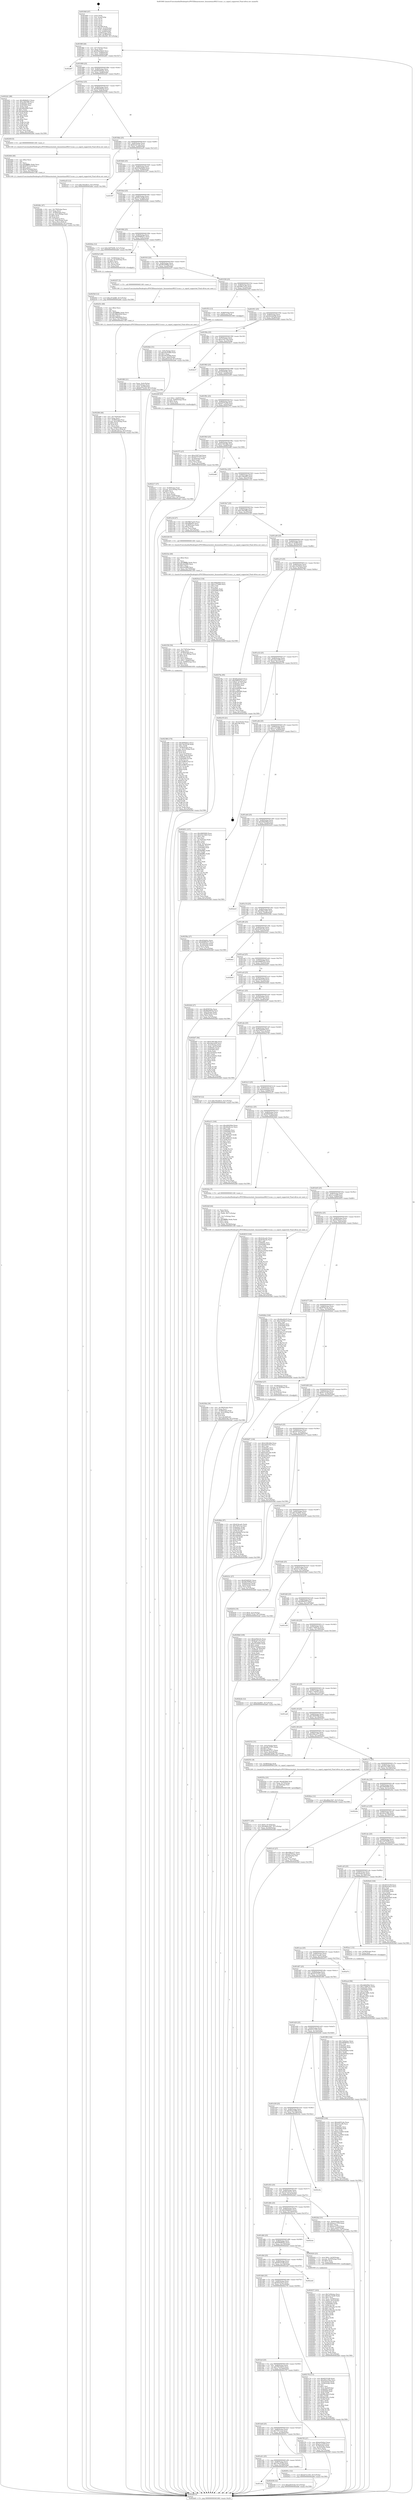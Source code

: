 digraph "0x401840" {
  label = "0x401840 (/mnt/c/Users/mathe/Desktop/tcc/POCII/binaries/extr_linuxnetmac80211scan.c_is_uapsd_supported_Final-ollvm.out::main(0))"
  labelloc = "t"
  node[shape=record]

  Entry [label="",width=0.3,height=0.3,shape=circle,fillcolor=black,style=filled]
  "0x40186f" [label="{
     0x40186f [26]\l
     | [instrs]\l
     &nbsp;&nbsp;0x40186f \<+3\>: mov -0x7c(%rbp),%eax\l
     &nbsp;&nbsp;0x401872 \<+2\>: mov %eax,%ecx\l
     &nbsp;&nbsp;0x401874 \<+6\>: sub $0x84a42b25,%ecx\l
     &nbsp;&nbsp;0x40187a \<+3\>: mov %eax,-0x80(%rbp)\l
     &nbsp;&nbsp;0x40187d \<+6\>: mov %ecx,-0x84(%rbp)\l
     &nbsp;&nbsp;0x401883 \<+6\>: je 0000000000402d67 \<main+0x1527\>\l
  }"]
  "0x402d67" [label="{
     0x402d67\l
  }", style=dashed]
  "0x401889" [label="{
     0x401889 [25]\l
     | [instrs]\l
     &nbsp;&nbsp;0x401889 \<+5\>: jmp 000000000040188e \<main+0x4e\>\l
     &nbsp;&nbsp;0x40188e \<+3\>: mov -0x80(%rbp),%eax\l
     &nbsp;&nbsp;0x401891 \<+5\>: sub $0x854465d1,%eax\l
     &nbsp;&nbsp;0x401896 \<+6\>: mov %eax,-0x88(%rbp)\l
     &nbsp;&nbsp;0x40189c \<+6\>: je 00000000004022d1 \<main+0xa91\>\l
  }"]
  Exit [label="",width=0.3,height=0.3,shape=circle,fillcolor=black,style=filled,peripheries=2]
  "0x4022d1" [label="{
     0x4022d1 [88]\l
     | [instrs]\l
     &nbsp;&nbsp;0x4022d1 \<+5\>: mov $0x48dbb0c3,%eax\l
     &nbsp;&nbsp;0x4022d6 \<+5\>: mov $0xc3fd188b,%ecx\l
     &nbsp;&nbsp;0x4022db \<+7\>: mov 0x40505c,%edx\l
     &nbsp;&nbsp;0x4022e2 \<+7\>: mov 0x405060,%esi\l
     &nbsp;&nbsp;0x4022e9 \<+2\>: mov %edx,%edi\l
     &nbsp;&nbsp;0x4022eb \<+6\>: sub $0xd6efefb6,%edi\l
     &nbsp;&nbsp;0x4022f1 \<+3\>: sub $0x1,%edi\l
     &nbsp;&nbsp;0x4022f4 \<+6\>: add $0xd6efefb6,%edi\l
     &nbsp;&nbsp;0x4022fa \<+3\>: imul %edi,%edx\l
     &nbsp;&nbsp;0x4022fd \<+3\>: and $0x1,%edx\l
     &nbsp;&nbsp;0x402300 \<+3\>: cmp $0x0,%edx\l
     &nbsp;&nbsp;0x402303 \<+4\>: sete %r8b\l
     &nbsp;&nbsp;0x402307 \<+3\>: cmp $0xa,%esi\l
     &nbsp;&nbsp;0x40230a \<+4\>: setl %r9b\l
     &nbsp;&nbsp;0x40230e \<+3\>: mov %r8b,%r10b\l
     &nbsp;&nbsp;0x402311 \<+3\>: and %r9b,%r10b\l
     &nbsp;&nbsp;0x402314 \<+3\>: xor %r9b,%r8b\l
     &nbsp;&nbsp;0x402317 \<+3\>: or %r8b,%r10b\l
     &nbsp;&nbsp;0x40231a \<+4\>: test $0x1,%r10b\l
     &nbsp;&nbsp;0x40231e \<+3\>: cmovne %ecx,%eax\l
     &nbsp;&nbsp;0x402321 \<+3\>: mov %eax,-0x7c(%rbp)\l
     &nbsp;&nbsp;0x402324 \<+5\>: jmp 0000000000402ddf \<main+0x159f\>\l
  }"]
  "0x4018a2" [label="{
     0x4018a2 [25]\l
     | [instrs]\l
     &nbsp;&nbsp;0x4018a2 \<+5\>: jmp 00000000004018a7 \<main+0x67\>\l
     &nbsp;&nbsp;0x4018a7 \<+3\>: mov -0x80(%rbp),%eax\l
     &nbsp;&nbsp;0x4018aa \<+5\>: sub $0x86d5602d,%eax\l
     &nbsp;&nbsp;0x4018af \<+6\>: mov %eax,-0x8c(%rbp)\l
     &nbsp;&nbsp;0x4018b5 \<+6\>: je 000000000040245f \<main+0xc1f\>\l
  }"]
  "0x402acd" [label="{
     0x402acd [94]\l
     | [instrs]\l
     &nbsp;&nbsp;0x402acd \<+5\>: mov $0xd4fd29bd,%ecx\l
     &nbsp;&nbsp;0x402ad2 \<+5\>: mov $0x1740812e,%edx\l
     &nbsp;&nbsp;0x402ad7 \<+7\>: mov 0x40505c,%esi\l
     &nbsp;&nbsp;0x402ade \<+8\>: mov 0x405060,%r8d\l
     &nbsp;&nbsp;0x402ae6 \<+3\>: mov %esi,%r9d\l
     &nbsp;&nbsp;0x402ae9 \<+7\>: add $0xa8c190f1,%r9d\l
     &nbsp;&nbsp;0x402af0 \<+4\>: sub $0x1,%r9d\l
     &nbsp;&nbsp;0x402af4 \<+7\>: sub $0xa8c190f1,%r9d\l
     &nbsp;&nbsp;0x402afb \<+4\>: imul %r9d,%esi\l
     &nbsp;&nbsp;0x402aff \<+3\>: and $0x1,%esi\l
     &nbsp;&nbsp;0x402b02 \<+3\>: cmp $0x0,%esi\l
     &nbsp;&nbsp;0x402b05 \<+4\>: sete %r10b\l
     &nbsp;&nbsp;0x402b09 \<+4\>: cmp $0xa,%r8d\l
     &nbsp;&nbsp;0x402b0d \<+4\>: setl %r11b\l
     &nbsp;&nbsp;0x402b11 \<+3\>: mov %r10b,%bl\l
     &nbsp;&nbsp;0x402b14 \<+3\>: and %r11b,%bl\l
     &nbsp;&nbsp;0x402b17 \<+3\>: xor %r11b,%r10b\l
     &nbsp;&nbsp;0x402b1a \<+3\>: or %r10b,%bl\l
     &nbsp;&nbsp;0x402b1d \<+3\>: test $0x1,%bl\l
     &nbsp;&nbsp;0x402b20 \<+3\>: cmovne %edx,%ecx\l
     &nbsp;&nbsp;0x402b23 \<+3\>: mov %ecx,-0x7c(%rbp)\l
     &nbsp;&nbsp;0x402b26 \<+5\>: jmp 0000000000402ddf \<main+0x159f\>\l
  }"]
  "0x40245f" [label="{
     0x40245f [5]\l
     | [instrs]\l
     &nbsp;&nbsp;0x40245f \<+5\>: call 0000000000401160 \<next_i\>\l
     | [calls]\l
     &nbsp;&nbsp;0x401160 \{1\} (/mnt/c/Users/mathe/Desktop/tcc/POCII/binaries/extr_linuxnetmac80211scan.c_is_uapsd_supported_Final-ollvm.out::next_i)\l
  }"]
  "0x4018bb" [label="{
     0x4018bb [25]\l
     | [instrs]\l
     &nbsp;&nbsp;0x4018bb \<+5\>: jmp 00000000004018c0 \<main+0x80\>\l
     &nbsp;&nbsp;0x4018c0 \<+3\>: mov -0x80(%rbp),%eax\l
     &nbsp;&nbsp;0x4018c3 \<+5\>: sub $0x8caf714a,%eax\l
     &nbsp;&nbsp;0x4018c8 \<+6\>: mov %eax,-0x90(%rbp)\l
     &nbsp;&nbsp;0x4018ce \<+6\>: je 0000000000402a25 \<main+0x11e5\>\l
  }"]
  "0x4028bb" [label="{
     0x4028bb [97]\l
     | [instrs]\l
     &nbsp;&nbsp;0x4028bb \<+5\>: mov $0x414caafc,%edx\l
     &nbsp;&nbsp;0x4028c0 \<+5\>: mov $0x75f7a1ee,%esi\l
     &nbsp;&nbsp;0x4028c5 \<+8\>: mov 0x40505c,%r8d\l
     &nbsp;&nbsp;0x4028cd \<+8\>: mov 0x405060,%r9d\l
     &nbsp;&nbsp;0x4028d5 \<+3\>: mov %r8d,%r10d\l
     &nbsp;&nbsp;0x4028d8 \<+7\>: sub $0xc6dddd7b,%r10d\l
     &nbsp;&nbsp;0x4028df \<+4\>: sub $0x1,%r10d\l
     &nbsp;&nbsp;0x4028e3 \<+7\>: add $0xc6dddd7b,%r10d\l
     &nbsp;&nbsp;0x4028ea \<+4\>: imul %r10d,%r8d\l
     &nbsp;&nbsp;0x4028ee \<+4\>: and $0x1,%r8d\l
     &nbsp;&nbsp;0x4028f2 \<+4\>: cmp $0x0,%r8d\l
     &nbsp;&nbsp;0x4028f6 \<+4\>: sete %r11b\l
     &nbsp;&nbsp;0x4028fa \<+4\>: cmp $0xa,%r9d\l
     &nbsp;&nbsp;0x4028fe \<+3\>: setl %bl\l
     &nbsp;&nbsp;0x402901 \<+3\>: mov %r11b,%r14b\l
     &nbsp;&nbsp;0x402904 \<+3\>: and %bl,%r14b\l
     &nbsp;&nbsp;0x402907 \<+3\>: xor %bl,%r11b\l
     &nbsp;&nbsp;0x40290a \<+3\>: or %r11b,%r14b\l
     &nbsp;&nbsp;0x40290d \<+4\>: test $0x1,%r14b\l
     &nbsp;&nbsp;0x402911 \<+3\>: cmovne %esi,%edx\l
     &nbsp;&nbsp;0x402914 \<+3\>: mov %edx,-0x7c(%rbp)\l
     &nbsp;&nbsp;0x402917 \<+5\>: jmp 0000000000402ddf \<main+0x159f\>\l
  }"]
  "0x402a25" [label="{
     0x402a25 [12]\l
     | [instrs]\l
     &nbsp;&nbsp;0x402a25 \<+7\>: movl $0x705c8415,-0x7c(%rbp)\l
     &nbsp;&nbsp;0x402a2c \<+5\>: jmp 0000000000402ddf \<main+0x159f\>\l
  }"]
  "0x4018d4" [label="{
     0x4018d4 [25]\l
     | [instrs]\l
     &nbsp;&nbsp;0x4018d4 \<+5\>: jmp 00000000004018d9 \<main+0x99\>\l
     &nbsp;&nbsp;0x4018d9 \<+3\>: mov -0x80(%rbp),%eax\l
     &nbsp;&nbsp;0x4018dc \<+5\>: sub $0x93bb9d20,%eax\l
     &nbsp;&nbsp;0x4018e1 \<+6\>: mov %eax,-0x94(%rbp)\l
     &nbsp;&nbsp;0x4018e7 \<+6\>: je 0000000000401f47 \<main+0x707\>\l
  }"]
  "0x4025bf" [label="{
     0x4025bf [12]\l
     | [instrs]\l
     &nbsp;&nbsp;0x4025bf \<+7\>: movl $0xc47a0df6,-0x7c(%rbp)\l
     &nbsp;&nbsp;0x4025c6 \<+5\>: jmp 0000000000402ddf \<main+0x159f\>\l
  }"]
  "0x401f47" [label="{
     0x401f47\l
  }", style=dashed]
  "0x4018ed" [label="{
     0x4018ed [25]\l
     | [instrs]\l
     &nbsp;&nbsp;0x4018ed \<+5\>: jmp 00000000004018f2 \<main+0xb2\>\l
     &nbsp;&nbsp;0x4018f2 \<+3\>: mov -0x80(%rbp),%eax\l
     &nbsp;&nbsp;0x4018f5 \<+5\>: sub $0x93cc52d6,%eax\l
     &nbsp;&nbsp;0x4018fa \<+6\>: mov %eax,-0x98(%rbp)\l
     &nbsp;&nbsp;0x401900 \<+6\>: je 00000000004020da \<main+0x89a\>\l
  }"]
  "0x402571" [label="{
     0x402571 [25]\l
     | [instrs]\l
     &nbsp;&nbsp;0x402571 \<+7\>: movl $0x0,-0x74(%rbp)\l
     &nbsp;&nbsp;0x402578 \<+7\>: movl $0xd8da19d7,-0x7c(%rbp)\l
     &nbsp;&nbsp;0x40257f \<+6\>: mov %eax,-0x184(%rbp)\l
     &nbsp;&nbsp;0x402585 \<+5\>: jmp 0000000000402ddf \<main+0x159f\>\l
  }"]
  "0x4020da" [label="{
     0x4020da [12]\l
     | [instrs]\l
     &nbsp;&nbsp;0x4020da \<+7\>: movl $0x32879290,-0x7c(%rbp)\l
     &nbsp;&nbsp;0x4020e1 \<+5\>: jmp 0000000000402ddf \<main+0x159f\>\l
  }"]
  "0x401906" [label="{
     0x401906 [25]\l
     | [instrs]\l
     &nbsp;&nbsp;0x401906 \<+5\>: jmp 000000000040190b \<main+0xcb\>\l
     &nbsp;&nbsp;0x40190b \<+3\>: mov -0x80(%rbp),%eax\l
     &nbsp;&nbsp;0x40190e \<+5\>: sub $0x94989a57,%eax\l
     &nbsp;&nbsp;0x401913 \<+6\>: mov %eax,-0x9c(%rbp)\l
     &nbsp;&nbsp;0x401919 \<+6\>: je 00000000004025a5 \<main+0xd65\>\l
  }"]
  "0x40255a" [label="{
     0x40255a [23]\l
     | [instrs]\l
     &nbsp;&nbsp;0x40255a \<+10\>: movabs $0x4030b6,%rdi\l
     &nbsp;&nbsp;0x402564 \<+3\>: mov %eax,-0x70(%rbp)\l
     &nbsp;&nbsp;0x402567 \<+3\>: mov -0x70(%rbp),%esi\l
     &nbsp;&nbsp;0x40256a \<+2\>: mov $0x0,%al\l
     &nbsp;&nbsp;0x40256c \<+5\>: call 0000000000401040 \<printf@plt\>\l
     | [calls]\l
     &nbsp;&nbsp;0x401040 \{1\} (unknown)\l
  }"]
  "0x4025a5" [label="{
     0x4025a5 [26]\l
     | [instrs]\l
     &nbsp;&nbsp;0x4025a5 \<+4\>: mov -0x58(%rbp),%rax\l
     &nbsp;&nbsp;0x4025a9 \<+4\>: movslq -0x74(%rbp),%rcx\l
     &nbsp;&nbsp;0x4025ad \<+4\>: shl $0x5,%rcx\l
     &nbsp;&nbsp;0x4025b1 \<+3\>: add %rcx,%rax\l
     &nbsp;&nbsp;0x4025b4 \<+3\>: mov (%rax),%rax\l
     &nbsp;&nbsp;0x4025b7 \<+3\>: mov %rax,%rdi\l
     &nbsp;&nbsp;0x4025ba \<+5\>: call 0000000000401030 \<free@plt\>\l
     | [calls]\l
     &nbsp;&nbsp;0x401030 \{1\} (unknown)\l
  }"]
  "0x40191f" [label="{
     0x40191f [25]\l
     | [instrs]\l
     &nbsp;&nbsp;0x40191f \<+5\>: jmp 0000000000401924 \<main+0xe4\>\l
     &nbsp;&nbsp;0x401924 \<+3\>: mov -0x80(%rbp),%eax\l
     &nbsp;&nbsp;0x401927 \<+5\>: sub $0x963599bd,%eax\l
     &nbsp;&nbsp;0x40192c \<+6\>: mov %eax,-0xa0(%rbp)\l
     &nbsp;&nbsp;0x401932 \<+6\>: je 0000000000402257 \<main+0xa17\>\l
  }"]
  "0x40250b" [label="{
     0x40250b [39]\l
     | [instrs]\l
     &nbsp;&nbsp;0x40250b \<+6\>: mov -0x180(%rbp),%ecx\l
     &nbsp;&nbsp;0x402511 \<+3\>: imul %eax,%ecx\l
     &nbsp;&nbsp;0x402514 \<+4\>: mov -0x58(%rbp),%rdi\l
     &nbsp;&nbsp;0x402518 \<+4\>: movslq -0x5c(%rbp),%r8\l
     &nbsp;&nbsp;0x40251c \<+4\>: shl $0x5,%r8\l
     &nbsp;&nbsp;0x402520 \<+3\>: add %r8,%rdi\l
     &nbsp;&nbsp;0x402523 \<+3\>: mov %ecx,0x18(%rdi)\l
     &nbsp;&nbsp;0x402526 \<+7\>: movl $0x1f65978d,-0x7c(%rbp)\l
     &nbsp;&nbsp;0x40252d \<+5\>: jmp 0000000000402ddf \<main+0x159f\>\l
  }"]
  "0x402257" [label="{
     0x402257 [5]\l
     | [instrs]\l
     &nbsp;&nbsp;0x402257 \<+5\>: call 0000000000401160 \<next_i\>\l
     | [calls]\l
     &nbsp;&nbsp;0x401160 \{1\} (/mnt/c/Users/mathe/Desktop/tcc/POCII/binaries/extr_linuxnetmac80211scan.c_is_uapsd_supported_Final-ollvm.out::next_i)\l
  }"]
  "0x401938" [label="{
     0x401938 [25]\l
     | [instrs]\l
     &nbsp;&nbsp;0x401938 \<+5\>: jmp 000000000040193d \<main+0xfd\>\l
     &nbsp;&nbsp;0x40193d \<+3\>: mov -0x80(%rbp),%eax\l
     &nbsp;&nbsp;0x401940 \<+5\>: sub $0x98b7ac03,%eax\l
     &nbsp;&nbsp;0x401945 \<+6\>: mov %eax,-0xa4(%rbp)\l
     &nbsp;&nbsp;0x40194b \<+6\>: je 0000000000401f53 \<main+0x713\>\l
  }"]
  "0x4024df" [label="{
     0x4024df [44]\l
     | [instrs]\l
     &nbsp;&nbsp;0x4024df \<+2\>: xor %ecx,%ecx\l
     &nbsp;&nbsp;0x4024e1 \<+5\>: mov $0x2,%edx\l
     &nbsp;&nbsp;0x4024e6 \<+6\>: mov %edx,-0x17c(%rbp)\l
     &nbsp;&nbsp;0x4024ec \<+1\>: cltd\l
     &nbsp;&nbsp;0x4024ed \<+6\>: mov -0x17c(%rbp),%esi\l
     &nbsp;&nbsp;0x4024f3 \<+2\>: idiv %esi\l
     &nbsp;&nbsp;0x4024f5 \<+6\>: imul $0xfffffffe,%edx,%edx\l
     &nbsp;&nbsp;0x4024fb \<+3\>: sub $0x1,%ecx\l
     &nbsp;&nbsp;0x4024fe \<+2\>: sub %ecx,%edx\l
     &nbsp;&nbsp;0x402500 \<+6\>: mov %edx,-0x180(%rbp)\l
     &nbsp;&nbsp;0x402506 \<+5\>: call 0000000000401160 \<next_i\>\l
     | [calls]\l
     &nbsp;&nbsp;0x401160 \{1\} (/mnt/c/Users/mathe/Desktop/tcc/POCII/binaries/extr_linuxnetmac80211scan.c_is_uapsd_supported_Final-ollvm.out::next_i)\l
  }"]
  "0x401f53" [label="{
     0x401f53 [13]\l
     | [instrs]\l
     &nbsp;&nbsp;0x401f53 \<+4\>: mov -0x48(%rbp),%rax\l
     &nbsp;&nbsp;0x401f57 \<+4\>: mov 0x8(%rax),%rdi\l
     &nbsp;&nbsp;0x401f5b \<+5\>: call 0000000000401060 \<atoi@plt\>\l
     | [calls]\l
     &nbsp;&nbsp;0x401060 \{1\} (unknown)\l
  }"]
  "0x401951" [label="{
     0x401951 [25]\l
     | [instrs]\l
     &nbsp;&nbsp;0x401951 \<+5\>: jmp 0000000000401956 \<main+0x116\>\l
     &nbsp;&nbsp;0x401956 \<+3\>: mov -0x80(%rbp),%eax\l
     &nbsp;&nbsp;0x401959 \<+5\>: sub $0x9d16e638,%eax\l
     &nbsp;&nbsp;0x40195e \<+6\>: mov %eax,-0xa8(%rbp)\l
     &nbsp;&nbsp;0x401964 \<+6\>: je 00000000004024bb \<main+0xc7b\>\l
  }"]
  "0x40248c" [label="{
     0x40248c [47]\l
     | [instrs]\l
     &nbsp;&nbsp;0x40248c \<+6\>: mov -0x178(%rbp),%ecx\l
     &nbsp;&nbsp;0x402492 \<+3\>: imul %eax,%ecx\l
     &nbsp;&nbsp;0x402495 \<+4\>: mov -0x58(%rbp),%rsi\l
     &nbsp;&nbsp;0x402499 \<+4\>: movslq -0x5c(%rbp),%rdi\l
     &nbsp;&nbsp;0x40249d \<+4\>: shl $0x5,%rdi\l
     &nbsp;&nbsp;0x4024a1 \<+3\>: add %rdi,%rsi\l
     &nbsp;&nbsp;0x4024a4 \<+4\>: mov 0x10(%rsi),%rsi\l
     &nbsp;&nbsp;0x4024a8 \<+4\>: movslq -0x6c(%rbp),%rdi\l
     &nbsp;&nbsp;0x4024ac \<+3\>: mov %ecx,(%rsi,%rdi,4)\l
     &nbsp;&nbsp;0x4024af \<+7\>: movl $0x9d16e638,-0x7c(%rbp)\l
     &nbsp;&nbsp;0x4024b6 \<+5\>: jmp 0000000000402ddf \<main+0x159f\>\l
  }"]
  "0x4024bb" [label="{
     0x4024bb [31]\l
     | [instrs]\l
     &nbsp;&nbsp;0x4024bb \<+3\>: mov -0x6c(%rbp),%eax\l
     &nbsp;&nbsp;0x4024be \<+5\>: sub $0xe9c0548d,%eax\l
     &nbsp;&nbsp;0x4024c3 \<+3\>: add $0x1,%eax\l
     &nbsp;&nbsp;0x4024c6 \<+5\>: add $0xe9c0548d,%eax\l
     &nbsp;&nbsp;0x4024cb \<+3\>: mov %eax,-0x6c(%rbp)\l
     &nbsp;&nbsp;0x4024ce \<+7\>: movl $0xed0351bf,-0x7c(%rbp)\l
     &nbsp;&nbsp;0x4024d5 \<+5\>: jmp 0000000000402ddf \<main+0x159f\>\l
  }"]
  "0x40196a" [label="{
     0x40196a [25]\l
     | [instrs]\l
     &nbsp;&nbsp;0x40196a \<+5\>: jmp 000000000040196f \<main+0x12f\>\l
     &nbsp;&nbsp;0x40196f \<+3\>: mov -0x80(%rbp),%eax\l
     &nbsp;&nbsp;0x401972 \<+5\>: sub $0xa33073a0,%eax\l
     &nbsp;&nbsp;0x401977 \<+6\>: mov %eax,-0xac(%rbp)\l
     &nbsp;&nbsp;0x40197d \<+6\>: je 0000000000402b37 \<main+0x12f7\>\l
  }"]
  "0x402464" [label="{
     0x402464 [40]\l
     | [instrs]\l
     &nbsp;&nbsp;0x402464 \<+5\>: mov $0x2,%ecx\l
     &nbsp;&nbsp;0x402469 \<+1\>: cltd\l
     &nbsp;&nbsp;0x40246a \<+2\>: idiv %ecx\l
     &nbsp;&nbsp;0x40246c \<+6\>: imul $0xfffffffe,%edx,%ecx\l
     &nbsp;&nbsp;0x402472 \<+6\>: add $0x6791da3d,%ecx\l
     &nbsp;&nbsp;0x402478 \<+3\>: add $0x1,%ecx\l
     &nbsp;&nbsp;0x40247b \<+6\>: sub $0x6791da3d,%ecx\l
     &nbsp;&nbsp;0x402481 \<+6\>: mov %ecx,-0x178(%rbp)\l
     &nbsp;&nbsp;0x402487 \<+5\>: call 0000000000401160 \<next_i\>\l
     | [calls]\l
     &nbsp;&nbsp;0x401160 \{1\} (/mnt/c/Users/mathe/Desktop/tcc/POCII/binaries/extr_linuxnetmac80211scan.c_is_uapsd_supported_Final-ollvm.out::next_i)\l
  }"]
  "0x402b37" [label="{
     0x402b37\l
  }", style=dashed]
  "0x401983" [label="{
     0x401983 [25]\l
     | [instrs]\l
     &nbsp;&nbsp;0x401983 \<+5\>: jmp 0000000000401988 \<main+0x148\>\l
     &nbsp;&nbsp;0x401988 \<+3\>: mov -0x80(%rbp),%eax\l
     &nbsp;&nbsp;0x40198b \<+5\>: sub $0xa670526a,%eax\l
     &nbsp;&nbsp;0x401990 \<+6\>: mov %eax,-0xb0(%rbp)\l
     &nbsp;&nbsp;0x401996 \<+6\>: je 0000000000402200 \<main+0x9c0\>\l
  }"]
  "0x401e1a" [label="{
     0x401e1a\l
  }", style=dashed]
  "0x402200" [label="{
     0x402200 [23]\l
     | [instrs]\l
     &nbsp;&nbsp;0x402200 \<+7\>: movl $0x1,-0x60(%rbp)\l
     &nbsp;&nbsp;0x402207 \<+4\>: movslq -0x60(%rbp),%rax\l
     &nbsp;&nbsp;0x40220b \<+4\>: shl $0x2,%rax\l
     &nbsp;&nbsp;0x40220f \<+3\>: mov %rax,%rdi\l
     &nbsp;&nbsp;0x402212 \<+5\>: call 0000000000401050 \<malloc@plt\>\l
     | [calls]\l
     &nbsp;&nbsp;0x401050 \{1\} (unknown)\l
  }"]
  "0x40199c" [label="{
     0x40199c [25]\l
     | [instrs]\l
     &nbsp;&nbsp;0x40199c \<+5\>: jmp 00000000004019a1 \<main+0x161\>\l
     &nbsp;&nbsp;0x4019a1 \<+3\>: mov -0x80(%rbp),%eax\l
     &nbsp;&nbsp;0x4019a4 \<+5\>: sub $0xb0772c09,%eax\l
     &nbsp;&nbsp;0x4019a9 \<+6\>: mov %eax,-0xb4(%rbp)\l
     &nbsp;&nbsp;0x4019af \<+6\>: je 0000000000401f75 \<main+0x735\>\l
  }"]
  "0x402438" [label="{
     0x402438 [12]\l
     | [instrs]\l
     &nbsp;&nbsp;0x402438 \<+7\>: movl $0xed0351bf,-0x7c(%rbp)\l
     &nbsp;&nbsp;0x40243f \<+5\>: jmp 0000000000402ddf \<main+0x159f\>\l
  }"]
  "0x401f75" [label="{
     0x401f75 [27]\l
     | [instrs]\l
     &nbsp;&nbsp;0x401f75 \<+5\>: mov $0xa33073a0,%eax\l
     &nbsp;&nbsp;0x401f7a \<+5\>: mov $0x42757437,%ecx\l
     &nbsp;&nbsp;0x401f7f \<+3\>: mov -0x34(%rbp),%edx\l
     &nbsp;&nbsp;0x401f82 \<+3\>: cmp $0x0,%edx\l
     &nbsp;&nbsp;0x401f85 \<+3\>: cmove %ecx,%eax\l
     &nbsp;&nbsp;0x401f88 \<+3\>: mov %eax,-0x7c(%rbp)\l
     &nbsp;&nbsp;0x401f8b \<+5\>: jmp 0000000000402ddf \<main+0x159f\>\l
  }"]
  "0x4019b5" [label="{
     0x4019b5 [25]\l
     | [instrs]\l
     &nbsp;&nbsp;0x4019b5 \<+5\>: jmp 00000000004019ba \<main+0x17a\>\l
     &nbsp;&nbsp;0x4019ba \<+3\>: mov -0x80(%rbp),%eax\l
     &nbsp;&nbsp;0x4019bd \<+5\>: sub $0xb10614bb,%eax\l
     &nbsp;&nbsp;0x4019c2 \<+6\>: mov %eax,-0xb8(%rbp)\l
     &nbsp;&nbsp;0x4019c8 \<+6\>: je 0000000000402dd8 \<main+0x1598\>\l
  }"]
  "0x401e01" [label="{
     0x401e01 [25]\l
     | [instrs]\l
     &nbsp;&nbsp;0x401e01 \<+5\>: jmp 0000000000401e06 \<main+0x5c6\>\l
     &nbsp;&nbsp;0x401e06 \<+3\>: mov -0x80(%rbp),%eax\l
     &nbsp;&nbsp;0x401e09 \<+5\>: sub $0x7dec9338,%eax\l
     &nbsp;&nbsp;0x401e0e \<+6\>: mov %eax,-0x168(%rbp)\l
     &nbsp;&nbsp;0x401e14 \<+6\>: je 0000000000402438 \<main+0xbf8\>\l
  }"]
  "0x402dd8" [label="{
     0x402dd8\l
  }", style=dashed]
  "0x4019ce" [label="{
     0x4019ce [25]\l
     | [instrs]\l
     &nbsp;&nbsp;0x4019ce \<+5\>: jmp 00000000004019d3 \<main+0x193\>\l
     &nbsp;&nbsp;0x4019d3 \<+3\>: mov -0x80(%rbp),%eax\l
     &nbsp;&nbsp;0x4019d6 \<+5\>: sub $0xc3f4a085,%eax\l
     &nbsp;&nbsp;0x4019db \<+6\>: mov %eax,-0xbc(%rbp)\l
     &nbsp;&nbsp;0x4019e1 \<+6\>: je 0000000000401e3d \<main+0x5fd\>\l
  }"]
  "0x40291c" [label="{
     0x40291c [12]\l
     | [instrs]\l
     &nbsp;&nbsp;0x40291c \<+7\>: movl $0x427e1303,-0x7c(%rbp)\l
     &nbsp;&nbsp;0x402923 \<+5\>: jmp 0000000000402ddf \<main+0x159f\>\l
  }"]
  "0x401e3d" [label="{
     0x401e3d [27]\l
     | [instrs]\l
     &nbsp;&nbsp;0x401e3d \<+5\>: mov $0x98b7ac03,%eax\l
     &nbsp;&nbsp;0x401e42 \<+5\>: mov $0xdf0b955,%ecx\l
     &nbsp;&nbsp;0x401e47 \<+3\>: mov -0x38(%rbp),%edx\l
     &nbsp;&nbsp;0x401e4a \<+3\>: cmp $0x2,%edx\l
     &nbsp;&nbsp;0x401e4d \<+3\>: cmovne %ecx,%eax\l
     &nbsp;&nbsp;0x401e50 \<+3\>: mov %eax,-0x7c(%rbp)\l
     &nbsp;&nbsp;0x401e53 \<+5\>: jmp 0000000000402ddf \<main+0x159f\>\l
  }"]
  "0x4019e7" [label="{
     0x4019e7 [25]\l
     | [instrs]\l
     &nbsp;&nbsp;0x4019e7 \<+5\>: jmp 00000000004019ec \<main+0x1ac\>\l
     &nbsp;&nbsp;0x4019ec \<+3\>: mov -0x80(%rbp),%eax\l
     &nbsp;&nbsp;0x4019ef \<+5\>: sub $0xc3fd188b,%eax\l
     &nbsp;&nbsp;0x4019f4 \<+6\>: mov %eax,-0xc0(%rbp)\l
     &nbsp;&nbsp;0x4019fa \<+6\>: je 0000000000402329 \<main+0xae9\>\l
  }"]
  "0x402ddf" [label="{
     0x402ddf [5]\l
     | [instrs]\l
     &nbsp;&nbsp;0x402ddf \<+5\>: jmp 000000000040186f \<main+0x2f\>\l
  }"]
  "0x401840" [label="{
     0x401840 [47]\l
     | [instrs]\l
     &nbsp;&nbsp;0x401840 \<+1\>: push %rbp\l
     &nbsp;&nbsp;0x401841 \<+3\>: mov %rsp,%rbp\l
     &nbsp;&nbsp;0x401844 \<+2\>: push %r15\l
     &nbsp;&nbsp;0x401846 \<+2\>: push %r14\l
     &nbsp;&nbsp;0x401848 \<+2\>: push %r13\l
     &nbsp;&nbsp;0x40184a \<+2\>: push %r12\l
     &nbsp;&nbsp;0x40184c \<+1\>: push %rbx\l
     &nbsp;&nbsp;0x40184d \<+7\>: sub $0x168,%rsp\l
     &nbsp;&nbsp;0x401854 \<+7\>: movl $0x0,-0x3c(%rbp)\l
     &nbsp;&nbsp;0x40185b \<+3\>: mov %edi,-0x40(%rbp)\l
     &nbsp;&nbsp;0x40185e \<+4\>: mov %rsi,-0x48(%rbp)\l
     &nbsp;&nbsp;0x401862 \<+3\>: mov -0x40(%rbp),%edi\l
     &nbsp;&nbsp;0x401865 \<+3\>: mov %edi,-0x38(%rbp)\l
     &nbsp;&nbsp;0x401868 \<+7\>: movl $0xc3f4a085,-0x7c(%rbp)\l
  }"]
  "0x401f60" [label="{
     0x401f60 [21]\l
     | [instrs]\l
     &nbsp;&nbsp;0x401f60 \<+3\>: mov %eax,-0x4c(%rbp)\l
     &nbsp;&nbsp;0x401f63 \<+3\>: mov -0x4c(%rbp),%eax\l
     &nbsp;&nbsp;0x401f66 \<+3\>: mov %eax,-0x34(%rbp)\l
     &nbsp;&nbsp;0x401f69 \<+7\>: movl $0xb0772c09,-0x7c(%rbp)\l
     &nbsp;&nbsp;0x401f70 \<+5\>: jmp 0000000000402ddf \<main+0x159f\>\l
  }"]
  "0x401de8" [label="{
     0x401de8 [25]\l
     | [instrs]\l
     &nbsp;&nbsp;0x401de8 \<+5\>: jmp 0000000000401ded \<main+0x5ad\>\l
     &nbsp;&nbsp;0x401ded \<+3\>: mov -0x80(%rbp),%eax\l
     &nbsp;&nbsp;0x401df0 \<+5\>: sub $0x75f7a1ee,%eax\l
     &nbsp;&nbsp;0x401df5 \<+6\>: mov %eax,-0x164(%rbp)\l
     &nbsp;&nbsp;0x401dfb \<+6\>: je 000000000040291c \<main+0x10dc\>\l
  }"]
  "0x402329" [label="{
     0x402329 [5]\l
     | [instrs]\l
     &nbsp;&nbsp;0x402329 \<+5\>: call 0000000000401160 \<next_i\>\l
     | [calls]\l
     &nbsp;&nbsp;0x401160 \{1\} (/mnt/c/Users/mathe/Desktop/tcc/POCII/binaries/extr_linuxnetmac80211scan.c_is_uapsd_supported_Final-ollvm.out::next_i)\l
  }"]
  "0x401a00" [label="{
     0x401a00 [25]\l
     | [instrs]\l
     &nbsp;&nbsp;0x401a00 \<+5\>: jmp 0000000000401a05 \<main+0x1c5\>\l
     &nbsp;&nbsp;0x401a05 \<+3\>: mov -0x80(%rbp),%eax\l
     &nbsp;&nbsp;0x401a08 \<+5\>: sub $0xc47a0df6,%eax\l
     &nbsp;&nbsp;0x401a0d \<+6\>: mov %eax,-0xc4(%rbp)\l
     &nbsp;&nbsp;0x401a13 \<+6\>: je 00000000004025cb \<main+0xd8b\>\l
  }"]
  "0x4027f5" [label="{
     0x4027f5 [27]\l
     | [instrs]\l
     &nbsp;&nbsp;0x4027f5 \<+5\>: mov $0xfa45b9a2,%eax\l
     &nbsp;&nbsp;0x4027fa \<+5\>: mov $0x21a3a99,%ecx\l
     &nbsp;&nbsp;0x4027ff \<+3\>: mov -0x78(%rbp),%edx\l
     &nbsp;&nbsp;0x402802 \<+3\>: cmp -0x50(%rbp),%edx\l
     &nbsp;&nbsp;0x402805 \<+3\>: cmovl %ecx,%eax\l
     &nbsp;&nbsp;0x402808 \<+3\>: mov %eax,-0x7c(%rbp)\l
     &nbsp;&nbsp;0x40280b \<+5\>: jmp 0000000000402ddf \<main+0x159f\>\l
  }"]
  "0x4025cb" [label="{
     0x4025cb [134]\l
     | [instrs]\l
     &nbsp;&nbsp;0x4025cb \<+5\>: mov $0x266f2840,%eax\l
     &nbsp;&nbsp;0x4025d0 \<+5\>: mov $0xcc272460,%ecx\l
     &nbsp;&nbsp;0x4025d5 \<+2\>: mov $0x1,%dl\l
     &nbsp;&nbsp;0x4025d7 \<+2\>: xor %esi,%esi\l
     &nbsp;&nbsp;0x4025d9 \<+7\>: mov 0x40505c,%edi\l
     &nbsp;&nbsp;0x4025e0 \<+8\>: mov 0x405060,%r8d\l
     &nbsp;&nbsp;0x4025e8 \<+3\>: sub $0x1,%esi\l
     &nbsp;&nbsp;0x4025eb \<+3\>: mov %edi,%r9d\l
     &nbsp;&nbsp;0x4025ee \<+3\>: add %esi,%r9d\l
     &nbsp;&nbsp;0x4025f1 \<+4\>: imul %r9d,%edi\l
     &nbsp;&nbsp;0x4025f5 \<+3\>: and $0x1,%edi\l
     &nbsp;&nbsp;0x4025f8 \<+3\>: cmp $0x0,%edi\l
     &nbsp;&nbsp;0x4025fb \<+4\>: sete %r10b\l
     &nbsp;&nbsp;0x4025ff \<+4\>: cmp $0xa,%r8d\l
     &nbsp;&nbsp;0x402603 \<+4\>: setl %r11b\l
     &nbsp;&nbsp;0x402607 \<+3\>: mov %r10b,%bl\l
     &nbsp;&nbsp;0x40260a \<+3\>: xor $0xff,%bl\l
     &nbsp;&nbsp;0x40260d \<+3\>: mov %r11b,%r14b\l
     &nbsp;&nbsp;0x402610 \<+4\>: xor $0xff,%r14b\l
     &nbsp;&nbsp;0x402614 \<+3\>: xor $0x0,%dl\l
     &nbsp;&nbsp;0x402617 \<+3\>: mov %bl,%r15b\l
     &nbsp;&nbsp;0x40261a \<+4\>: and $0x0,%r15b\l
     &nbsp;&nbsp;0x40261e \<+3\>: and %dl,%r10b\l
     &nbsp;&nbsp;0x402621 \<+3\>: mov %r14b,%r12b\l
     &nbsp;&nbsp;0x402624 \<+4\>: and $0x0,%r12b\l
     &nbsp;&nbsp;0x402628 \<+3\>: and %dl,%r11b\l
     &nbsp;&nbsp;0x40262b \<+3\>: or %r10b,%r15b\l
     &nbsp;&nbsp;0x40262e \<+3\>: or %r11b,%r12b\l
     &nbsp;&nbsp;0x402631 \<+3\>: xor %r12b,%r15b\l
     &nbsp;&nbsp;0x402634 \<+3\>: or %r14b,%bl\l
     &nbsp;&nbsp;0x402637 \<+3\>: xor $0xff,%bl\l
     &nbsp;&nbsp;0x40263a \<+3\>: or $0x0,%dl\l
     &nbsp;&nbsp;0x40263d \<+2\>: and %dl,%bl\l
     &nbsp;&nbsp;0x40263f \<+3\>: or %bl,%r15b\l
     &nbsp;&nbsp;0x402642 \<+4\>: test $0x1,%r15b\l
     &nbsp;&nbsp;0x402646 \<+3\>: cmovne %ecx,%eax\l
     &nbsp;&nbsp;0x402649 \<+3\>: mov %eax,-0x7c(%rbp)\l
     &nbsp;&nbsp;0x40264c \<+5\>: jmp 0000000000402ddf \<main+0x159f\>\l
  }"]
  "0x401a19" [label="{
     0x401a19 [25]\l
     | [instrs]\l
     &nbsp;&nbsp;0x401a19 \<+5\>: jmp 0000000000401a1e \<main+0x1de\>\l
     &nbsp;&nbsp;0x401a1e \<+3\>: mov -0x80(%rbp),%eax\l
     &nbsp;&nbsp;0x401a21 \<+5\>: sub $0xc5d35ba3,%eax\l
     &nbsp;&nbsp;0x401a26 \<+6\>: mov %eax,-0xc8(%rbp)\l
     &nbsp;&nbsp;0x401a2c \<+6\>: je 000000000040278a \<main+0xf4a\>\l
  }"]
  "0x402388" [label="{
     0x402388 [176]\l
     | [instrs]\l
     &nbsp;&nbsp;0x402388 \<+5\>: mov $0x48dbb0c3,%ecx\l
     &nbsp;&nbsp;0x40238d \<+5\>: mov $0x7dec9338,%edx\l
     &nbsp;&nbsp;0x402392 \<+3\>: mov $0x1,%r8b\l
     &nbsp;&nbsp;0x402395 \<+4\>: mov -0x58(%rbp),%rsi\l
     &nbsp;&nbsp;0x402399 \<+4\>: movslq -0x5c(%rbp),%rdi\l
     &nbsp;&nbsp;0x40239d \<+4\>: shl $0x5,%rdi\l
     &nbsp;&nbsp;0x4023a1 \<+3\>: add %rdi,%rsi\l
     &nbsp;&nbsp;0x4023a4 \<+4\>: mov %rax,0x10(%rsi)\l
     &nbsp;&nbsp;0x4023a8 \<+7\>: movl $0x0,-0x6c(%rbp)\l
     &nbsp;&nbsp;0x4023af \<+8\>: mov 0x40505c,%r9d\l
     &nbsp;&nbsp;0x4023b7 \<+8\>: mov 0x405060,%r10d\l
     &nbsp;&nbsp;0x4023bf \<+3\>: mov %r9d,%r11d\l
     &nbsp;&nbsp;0x4023c2 \<+7\>: sub $0xcfc8f670,%r11d\l
     &nbsp;&nbsp;0x4023c9 \<+4\>: sub $0x1,%r11d\l
     &nbsp;&nbsp;0x4023cd \<+7\>: add $0xcfc8f670,%r11d\l
     &nbsp;&nbsp;0x4023d4 \<+4\>: imul %r11d,%r9d\l
     &nbsp;&nbsp;0x4023d8 \<+4\>: and $0x1,%r9d\l
     &nbsp;&nbsp;0x4023dc \<+4\>: cmp $0x0,%r9d\l
     &nbsp;&nbsp;0x4023e0 \<+3\>: sete %bl\l
     &nbsp;&nbsp;0x4023e3 \<+4\>: cmp $0xa,%r10d\l
     &nbsp;&nbsp;0x4023e7 \<+4\>: setl %r14b\l
     &nbsp;&nbsp;0x4023eb \<+3\>: mov %bl,%r15b\l
     &nbsp;&nbsp;0x4023ee \<+4\>: xor $0xff,%r15b\l
     &nbsp;&nbsp;0x4023f2 \<+3\>: mov %r14b,%r12b\l
     &nbsp;&nbsp;0x4023f5 \<+4\>: xor $0xff,%r12b\l
     &nbsp;&nbsp;0x4023f9 \<+4\>: xor $0x0,%r8b\l
     &nbsp;&nbsp;0x4023fd \<+3\>: mov %r15b,%r13b\l
     &nbsp;&nbsp;0x402400 \<+4\>: and $0x0,%r13b\l
     &nbsp;&nbsp;0x402404 \<+3\>: and %r8b,%bl\l
     &nbsp;&nbsp;0x402407 \<+3\>: mov %r12b,%al\l
     &nbsp;&nbsp;0x40240a \<+2\>: and $0x0,%al\l
     &nbsp;&nbsp;0x40240c \<+3\>: and %r8b,%r14b\l
     &nbsp;&nbsp;0x40240f \<+3\>: or %bl,%r13b\l
     &nbsp;&nbsp;0x402412 \<+3\>: or %r14b,%al\l
     &nbsp;&nbsp;0x402415 \<+3\>: xor %al,%r13b\l
     &nbsp;&nbsp;0x402418 \<+3\>: or %r12b,%r15b\l
     &nbsp;&nbsp;0x40241b \<+4\>: xor $0xff,%r15b\l
     &nbsp;&nbsp;0x40241f \<+4\>: or $0x0,%r8b\l
     &nbsp;&nbsp;0x402423 \<+3\>: and %r8b,%r15b\l
     &nbsp;&nbsp;0x402426 \<+3\>: or %r15b,%r13b\l
     &nbsp;&nbsp;0x402429 \<+4\>: test $0x1,%r13b\l
     &nbsp;&nbsp;0x40242d \<+3\>: cmovne %edx,%ecx\l
     &nbsp;&nbsp;0x402430 \<+3\>: mov %ecx,-0x7c(%rbp)\l
     &nbsp;&nbsp;0x402433 \<+5\>: jmp 0000000000402ddf \<main+0x159f\>\l
  }"]
  "0x40278a" [label="{
     0x40278a [95]\l
     | [instrs]\l
     &nbsp;&nbsp;0x40278a \<+5\>: mov $0x84a42b25,%eax\l
     &nbsp;&nbsp;0x40278f \<+5\>: mov $0xf3805270,%ecx\l
     &nbsp;&nbsp;0x402794 \<+7\>: movl $0x0,-0x78(%rbp)\l
     &nbsp;&nbsp;0x40279b \<+7\>: mov 0x40505c,%edx\l
     &nbsp;&nbsp;0x4027a2 \<+7\>: mov 0x405060,%esi\l
     &nbsp;&nbsp;0x4027a9 \<+2\>: mov %edx,%edi\l
     &nbsp;&nbsp;0x4027ab \<+6\>: sub $0xaa46b985,%edi\l
     &nbsp;&nbsp;0x4027b1 \<+3\>: sub $0x1,%edi\l
     &nbsp;&nbsp;0x4027b4 \<+6\>: add $0xaa46b985,%edi\l
     &nbsp;&nbsp;0x4027ba \<+3\>: imul %edi,%edx\l
     &nbsp;&nbsp;0x4027bd \<+3\>: and $0x1,%edx\l
     &nbsp;&nbsp;0x4027c0 \<+3\>: cmp $0x0,%edx\l
     &nbsp;&nbsp;0x4027c3 \<+4\>: sete %r8b\l
     &nbsp;&nbsp;0x4027c7 \<+3\>: cmp $0xa,%esi\l
     &nbsp;&nbsp;0x4027ca \<+4\>: setl %r9b\l
     &nbsp;&nbsp;0x4027ce \<+3\>: mov %r8b,%r10b\l
     &nbsp;&nbsp;0x4027d1 \<+3\>: and %r9b,%r10b\l
     &nbsp;&nbsp;0x4027d4 \<+3\>: xor %r9b,%r8b\l
     &nbsp;&nbsp;0x4027d7 \<+3\>: or %r8b,%r10b\l
     &nbsp;&nbsp;0x4027da \<+4\>: test $0x1,%r10b\l
     &nbsp;&nbsp;0x4027de \<+3\>: cmovne %ecx,%eax\l
     &nbsp;&nbsp;0x4027e1 \<+3\>: mov %eax,-0x7c(%rbp)\l
     &nbsp;&nbsp;0x4027e4 \<+5\>: jmp 0000000000402ddf \<main+0x159f\>\l
  }"]
  "0x401a32" [label="{
     0x401a32 [25]\l
     | [instrs]\l
     &nbsp;&nbsp;0x401a32 \<+5\>: jmp 0000000000401a37 \<main+0x1f7\>\l
     &nbsp;&nbsp;0x401a37 \<+3\>: mov -0x80(%rbp),%eax\l
     &nbsp;&nbsp;0x401a3a \<+5\>: sub $0xcbb2cb09,%eax\l
     &nbsp;&nbsp;0x401a3f \<+6\>: mov %eax,-0xcc(%rbp)\l
     &nbsp;&nbsp;0x401a45 \<+6\>: je 0000000000402c55 \<main+0x1415\>\l
  }"]
  "0x402356" [label="{
     0x402356 [50]\l
     | [instrs]\l
     &nbsp;&nbsp;0x402356 \<+6\>: mov -0x174(%rbp),%ecx\l
     &nbsp;&nbsp;0x40235c \<+3\>: imul %eax,%ecx\l
     &nbsp;&nbsp;0x40235f \<+4\>: mov -0x58(%rbp),%rsi\l
     &nbsp;&nbsp;0x402363 \<+4\>: movslq -0x5c(%rbp),%rdi\l
     &nbsp;&nbsp;0x402367 \<+4\>: shl $0x5,%rdi\l
     &nbsp;&nbsp;0x40236b \<+3\>: add %rdi,%rsi\l
     &nbsp;&nbsp;0x40236e \<+3\>: mov %ecx,0x8(%rsi)\l
     &nbsp;&nbsp;0x402371 \<+7\>: movl $0x1,-0x68(%rbp)\l
     &nbsp;&nbsp;0x402378 \<+4\>: movslq -0x68(%rbp),%rsi\l
     &nbsp;&nbsp;0x40237c \<+4\>: shl $0x2,%rsi\l
     &nbsp;&nbsp;0x402380 \<+3\>: mov %rsi,%rdi\l
     &nbsp;&nbsp;0x402383 \<+5\>: call 0000000000401050 \<malloc@plt\>\l
     | [calls]\l
     &nbsp;&nbsp;0x401050 \{1\} (unknown)\l
  }"]
  "0x402c55" [label="{
     0x402c55 [21]\l
     | [instrs]\l
     &nbsp;&nbsp;0x402c55 \<+3\>: mov -0x2c(%rbp),%eax\l
     &nbsp;&nbsp;0x402c58 \<+7\>: add $0x168,%rsp\l
     &nbsp;&nbsp;0x402c5f \<+1\>: pop %rbx\l
     &nbsp;&nbsp;0x402c60 \<+2\>: pop %r12\l
     &nbsp;&nbsp;0x402c62 \<+2\>: pop %r13\l
     &nbsp;&nbsp;0x402c64 \<+2\>: pop %r14\l
     &nbsp;&nbsp;0x402c66 \<+2\>: pop %r15\l
     &nbsp;&nbsp;0x402c68 \<+1\>: pop %rbp\l
     &nbsp;&nbsp;0x402c69 \<+1\>: ret\l
  }"]
  "0x401a4b" [label="{
     0x401a4b [25]\l
     | [instrs]\l
     &nbsp;&nbsp;0x401a4b \<+5\>: jmp 0000000000401a50 \<main+0x210\>\l
     &nbsp;&nbsp;0x401a50 \<+3\>: mov -0x80(%rbp),%eax\l
     &nbsp;&nbsp;0x401a53 \<+5\>: sub $0xcc272460,%eax\l
     &nbsp;&nbsp;0x401a58 \<+6\>: mov %eax,-0xd0(%rbp)\l
     &nbsp;&nbsp;0x401a5e \<+6\>: je 0000000000402651 \<main+0xe11\>\l
  }"]
  "0x40232e" [label="{
     0x40232e [40]\l
     | [instrs]\l
     &nbsp;&nbsp;0x40232e \<+5\>: mov $0x2,%ecx\l
     &nbsp;&nbsp;0x402333 \<+1\>: cltd\l
     &nbsp;&nbsp;0x402334 \<+2\>: idiv %ecx\l
     &nbsp;&nbsp;0x402336 \<+6\>: imul $0xfffffffe,%edx,%ecx\l
     &nbsp;&nbsp;0x40233c \<+6\>: add $0xc6c6f80,%ecx\l
     &nbsp;&nbsp;0x402342 \<+3\>: add $0x1,%ecx\l
     &nbsp;&nbsp;0x402345 \<+6\>: sub $0xc6c6f80,%ecx\l
     &nbsp;&nbsp;0x40234b \<+6\>: mov %ecx,-0x174(%rbp)\l
     &nbsp;&nbsp;0x402351 \<+5\>: call 0000000000401160 \<next_i\>\l
     | [calls]\l
     &nbsp;&nbsp;0x401160 \{1\} (/mnt/c/Users/mathe/Desktop/tcc/POCII/binaries/extr_linuxnetmac80211scan.c_is_uapsd_supported_Final-ollvm.out::next_i)\l
  }"]
  "0x402651" [label="{
     0x402651 [157]\l
     | [instrs]\l
     &nbsp;&nbsp;0x402651 \<+5\>: mov $0x266f2840,%eax\l
     &nbsp;&nbsp;0x402656 \<+5\>: mov $0x252c34b5,%ecx\l
     &nbsp;&nbsp;0x40265b \<+2\>: mov $0x1,%dl\l
     &nbsp;&nbsp;0x40265d \<+2\>: xor %esi,%esi\l
     &nbsp;&nbsp;0x40265f \<+3\>: mov -0x74(%rbp),%edi\l
     &nbsp;&nbsp;0x402662 \<+3\>: sub $0x1,%esi\l
     &nbsp;&nbsp;0x402665 \<+2\>: sub %esi,%edi\l
     &nbsp;&nbsp;0x402667 \<+3\>: mov %edi,-0x74(%rbp)\l
     &nbsp;&nbsp;0x40266a \<+7\>: mov 0x40505c,%esi\l
     &nbsp;&nbsp;0x402671 \<+7\>: mov 0x405060,%edi\l
     &nbsp;&nbsp;0x402678 \<+3\>: mov %esi,%r8d\l
     &nbsp;&nbsp;0x40267b \<+7\>: add $0x8d0ff6e,%r8d\l
     &nbsp;&nbsp;0x402682 \<+4\>: sub $0x1,%r8d\l
     &nbsp;&nbsp;0x402686 \<+7\>: sub $0x8d0ff6e,%r8d\l
     &nbsp;&nbsp;0x40268d \<+4\>: imul %r8d,%esi\l
     &nbsp;&nbsp;0x402691 \<+3\>: and $0x1,%esi\l
     &nbsp;&nbsp;0x402694 \<+3\>: cmp $0x0,%esi\l
     &nbsp;&nbsp;0x402697 \<+4\>: sete %r9b\l
     &nbsp;&nbsp;0x40269b \<+3\>: cmp $0xa,%edi\l
     &nbsp;&nbsp;0x40269e \<+4\>: setl %r10b\l
     &nbsp;&nbsp;0x4026a2 \<+3\>: mov %r9b,%r11b\l
     &nbsp;&nbsp;0x4026a5 \<+4\>: xor $0xff,%r11b\l
     &nbsp;&nbsp;0x4026a9 \<+3\>: mov %r10b,%bl\l
     &nbsp;&nbsp;0x4026ac \<+3\>: xor $0xff,%bl\l
     &nbsp;&nbsp;0x4026af \<+3\>: xor $0x1,%dl\l
     &nbsp;&nbsp;0x4026b2 \<+3\>: mov %r11b,%r14b\l
     &nbsp;&nbsp;0x4026b5 \<+4\>: and $0xff,%r14b\l
     &nbsp;&nbsp;0x4026b9 \<+3\>: and %dl,%r9b\l
     &nbsp;&nbsp;0x4026bc \<+3\>: mov %bl,%r15b\l
     &nbsp;&nbsp;0x4026bf \<+4\>: and $0xff,%r15b\l
     &nbsp;&nbsp;0x4026c3 \<+3\>: and %dl,%r10b\l
     &nbsp;&nbsp;0x4026c6 \<+3\>: or %r9b,%r14b\l
     &nbsp;&nbsp;0x4026c9 \<+3\>: or %r10b,%r15b\l
     &nbsp;&nbsp;0x4026cc \<+3\>: xor %r15b,%r14b\l
     &nbsp;&nbsp;0x4026cf \<+3\>: or %bl,%r11b\l
     &nbsp;&nbsp;0x4026d2 \<+4\>: xor $0xff,%r11b\l
     &nbsp;&nbsp;0x4026d6 \<+3\>: or $0x1,%dl\l
     &nbsp;&nbsp;0x4026d9 \<+3\>: and %dl,%r11b\l
     &nbsp;&nbsp;0x4026dc \<+3\>: or %r11b,%r14b\l
     &nbsp;&nbsp;0x4026df \<+4\>: test $0x1,%r14b\l
     &nbsp;&nbsp;0x4026e3 \<+3\>: cmovne %ecx,%eax\l
     &nbsp;&nbsp;0x4026e6 \<+3\>: mov %eax,-0x7c(%rbp)\l
     &nbsp;&nbsp;0x4026e9 \<+5\>: jmp 0000000000402ddf \<main+0x159f\>\l
  }"]
  "0x401a64" [label="{
     0x401a64 [25]\l
     | [instrs]\l
     &nbsp;&nbsp;0x401a64 \<+5\>: jmp 0000000000401a69 \<main+0x229\>\l
     &nbsp;&nbsp;0x401a69 \<+3\>: mov -0x80(%rbp),%eax\l
     &nbsp;&nbsp;0x401a6c \<+5\>: sub $0xd4fd29bd,%eax\l
     &nbsp;&nbsp;0x401a71 \<+6\>: mov %eax,-0xd4(%rbp)\l
     &nbsp;&nbsp;0x401a77 \<+6\>: je 0000000000402dc0 \<main+0x1580\>\l
  }"]
  "0x402284" [label="{
     0x402284 [46]\l
     | [instrs]\l
     &nbsp;&nbsp;0x402284 \<+6\>: mov -0x170(%rbp),%ecx\l
     &nbsp;&nbsp;0x40228a \<+3\>: imul %eax,%ecx\l
     &nbsp;&nbsp;0x40228d \<+4\>: mov -0x58(%rbp),%rsi\l
     &nbsp;&nbsp;0x402291 \<+4\>: movslq -0x5c(%rbp),%rdi\l
     &nbsp;&nbsp;0x402295 \<+4\>: shl $0x5,%rdi\l
     &nbsp;&nbsp;0x402299 \<+3\>: add %rdi,%rsi\l
     &nbsp;&nbsp;0x40229c \<+3\>: mov (%rsi),%rsi\l
     &nbsp;&nbsp;0x40229f \<+4\>: movslq -0x64(%rbp),%rdi\l
     &nbsp;&nbsp;0x4022a3 \<+3\>: mov %ecx,(%rsi,%rdi,4)\l
     &nbsp;&nbsp;0x4022a6 \<+7\>: movl $0x461d412a,-0x7c(%rbp)\l
     &nbsp;&nbsp;0x4022ad \<+5\>: jmp 0000000000402ddf \<main+0x159f\>\l
  }"]
  "0x402dc0" [label="{
     0x402dc0\l
  }", style=dashed]
  "0x401a7d" [label="{
     0x401a7d [25]\l
     | [instrs]\l
     &nbsp;&nbsp;0x401a7d \<+5\>: jmp 0000000000401a82 \<main+0x242\>\l
     &nbsp;&nbsp;0x401a82 \<+3\>: mov -0x80(%rbp),%eax\l
     &nbsp;&nbsp;0x401a85 \<+5\>: sub $0xd8da19d7,%eax\l
     &nbsp;&nbsp;0x401a8a \<+6\>: mov %eax,-0xd8(%rbp)\l
     &nbsp;&nbsp;0x401a90 \<+6\>: je 000000000040258a \<main+0xd4a\>\l
  }"]
  "0x40225c" [label="{
     0x40225c [40]\l
     | [instrs]\l
     &nbsp;&nbsp;0x40225c \<+5\>: mov $0x2,%ecx\l
     &nbsp;&nbsp;0x402261 \<+1\>: cltd\l
     &nbsp;&nbsp;0x402262 \<+2\>: idiv %ecx\l
     &nbsp;&nbsp;0x402264 \<+6\>: imul $0xfffffffe,%edx,%ecx\l
     &nbsp;&nbsp;0x40226a \<+6\>: sub $0x388e0d54,%ecx\l
     &nbsp;&nbsp;0x402270 \<+3\>: add $0x1,%ecx\l
     &nbsp;&nbsp;0x402273 \<+6\>: add $0x388e0d54,%ecx\l
     &nbsp;&nbsp;0x402279 \<+6\>: mov %ecx,-0x170(%rbp)\l
     &nbsp;&nbsp;0x40227f \<+5\>: call 0000000000401160 \<next_i\>\l
     | [calls]\l
     &nbsp;&nbsp;0x401160 \{1\} (/mnt/c/Users/mathe/Desktop/tcc/POCII/binaries/extr_linuxnetmac80211scan.c_is_uapsd_supported_Final-ollvm.out::next_i)\l
  }"]
  "0x40258a" [label="{
     0x40258a [27]\l
     | [instrs]\l
     &nbsp;&nbsp;0x40258a \<+5\>: mov $0x454d42c,%eax\l
     &nbsp;&nbsp;0x40258f \<+5\>: mov $0x94989a57,%ecx\l
     &nbsp;&nbsp;0x402594 \<+3\>: mov -0x74(%rbp),%edx\l
     &nbsp;&nbsp;0x402597 \<+3\>: cmp -0x50(%rbp),%edx\l
     &nbsp;&nbsp;0x40259a \<+3\>: cmovl %ecx,%eax\l
     &nbsp;&nbsp;0x40259d \<+3\>: mov %eax,-0x7c(%rbp)\l
     &nbsp;&nbsp;0x4025a0 \<+5\>: jmp 0000000000402ddf \<main+0x159f\>\l
  }"]
  "0x401a96" [label="{
     0x401a96 [25]\l
     | [instrs]\l
     &nbsp;&nbsp;0x401a96 \<+5\>: jmp 0000000000401a9b \<main+0x25b\>\l
     &nbsp;&nbsp;0x401a9b \<+3\>: mov -0x80(%rbp),%eax\l
     &nbsp;&nbsp;0x401a9e \<+5\>: sub $0xda003c4e,%eax\l
     &nbsp;&nbsp;0x401aa3 \<+6\>: mov %eax,-0xdc(%rbp)\l
     &nbsp;&nbsp;0x401aa9 \<+6\>: je 0000000000402da1 \<main+0x1561\>\l
  }"]
  "0x402217" [label="{
     0x402217 [37]\l
     | [instrs]\l
     &nbsp;&nbsp;0x402217 \<+4\>: mov -0x58(%rbp),%rdi\l
     &nbsp;&nbsp;0x40221b \<+4\>: movslq -0x5c(%rbp),%rcx\l
     &nbsp;&nbsp;0x40221f \<+4\>: shl $0x5,%rcx\l
     &nbsp;&nbsp;0x402223 \<+3\>: add %rcx,%rdi\l
     &nbsp;&nbsp;0x402226 \<+3\>: mov %rax,(%rdi)\l
     &nbsp;&nbsp;0x402229 \<+7\>: movl $0x0,-0x64(%rbp)\l
     &nbsp;&nbsp;0x402230 \<+7\>: movl $0xaf716ca,-0x7c(%rbp)\l
     &nbsp;&nbsp;0x402237 \<+5\>: jmp 0000000000402ddf \<main+0x159f\>\l
  }"]
  "0x402da1" [label="{
     0x402da1\l
  }", style=dashed]
  "0x401aaf" [label="{
     0x401aaf [25]\l
     | [instrs]\l
     &nbsp;&nbsp;0x401aaf \<+5\>: jmp 0000000000401ab4 \<main+0x274\>\l
     &nbsp;&nbsp;0x401ab4 \<+3\>: mov -0x80(%rbp),%eax\l
     &nbsp;&nbsp;0x401ab7 \<+5\>: sub $0xdd868355,%eax\l
     &nbsp;&nbsp;0x401abc \<+6\>: mov %eax,-0xe0(%rbp)\l
     &nbsp;&nbsp;0x401ac2 \<+6\>: je 0000000000402b43 \<main+0x1303\>\l
  }"]
  "0x401dcf" [label="{
     0x401dcf [25]\l
     | [instrs]\l
     &nbsp;&nbsp;0x401dcf \<+5\>: jmp 0000000000401dd4 \<main+0x594\>\l
     &nbsp;&nbsp;0x401dd4 \<+3\>: mov -0x80(%rbp),%eax\l
     &nbsp;&nbsp;0x401dd7 \<+5\>: sub $0x705c8415,%eax\l
     &nbsp;&nbsp;0x401ddc \<+6\>: mov %eax,-0x160(%rbp)\l
     &nbsp;&nbsp;0x401de2 \<+6\>: je 00000000004027f5 \<main+0xfb5\>\l
  }"]
  "0x402b43" [label="{
     0x402b43\l
  }", style=dashed]
  "0x401ac8" [label="{
     0x401ac8 [25]\l
     | [instrs]\l
     &nbsp;&nbsp;0x401ac8 \<+5\>: jmp 0000000000401acd \<main+0x28d\>\l
     &nbsp;&nbsp;0x401acd \<+3\>: mov -0x80(%rbp),%eax\l
     &nbsp;&nbsp;0x401ad0 \<+5\>: sub $0xed0351bf,%eax\l
     &nbsp;&nbsp;0x401ad5 \<+6\>: mov %eax,-0xe4(%rbp)\l
     &nbsp;&nbsp;0x401adb \<+6\>: je 0000000000402444 \<main+0xc04\>\l
  }"]
  "0x402176" [label="{
     0x402176 [111]\l
     | [instrs]\l
     &nbsp;&nbsp;0x402176 \<+5\>: mov $0x6f1f3168,%eax\l
     &nbsp;&nbsp;0x40217b \<+5\>: mov $0x283a19da,%ecx\l
     &nbsp;&nbsp;0x402180 \<+3\>: mov -0x5c(%rbp),%edx\l
     &nbsp;&nbsp;0x402183 \<+3\>: cmp -0x50(%rbp),%edx\l
     &nbsp;&nbsp;0x402186 \<+4\>: setl %sil\l
     &nbsp;&nbsp;0x40218a \<+4\>: and $0x1,%sil\l
     &nbsp;&nbsp;0x40218e \<+4\>: mov %sil,-0x2d(%rbp)\l
     &nbsp;&nbsp;0x402192 \<+7\>: mov 0x40505c,%edx\l
     &nbsp;&nbsp;0x402199 \<+7\>: mov 0x405060,%edi\l
     &nbsp;&nbsp;0x4021a0 \<+3\>: mov %edx,%r8d\l
     &nbsp;&nbsp;0x4021a3 \<+7\>: sub $0x96ccf4c2,%r8d\l
     &nbsp;&nbsp;0x4021aa \<+4\>: sub $0x1,%r8d\l
     &nbsp;&nbsp;0x4021ae \<+7\>: add $0x96ccf4c2,%r8d\l
     &nbsp;&nbsp;0x4021b5 \<+4\>: imul %r8d,%edx\l
     &nbsp;&nbsp;0x4021b9 \<+3\>: and $0x1,%edx\l
     &nbsp;&nbsp;0x4021bc \<+3\>: cmp $0x0,%edx\l
     &nbsp;&nbsp;0x4021bf \<+4\>: sete %sil\l
     &nbsp;&nbsp;0x4021c3 \<+3\>: cmp $0xa,%edi\l
     &nbsp;&nbsp;0x4021c6 \<+4\>: setl %r9b\l
     &nbsp;&nbsp;0x4021ca \<+3\>: mov %sil,%r10b\l
     &nbsp;&nbsp;0x4021cd \<+3\>: and %r9b,%r10b\l
     &nbsp;&nbsp;0x4021d0 \<+3\>: xor %r9b,%sil\l
     &nbsp;&nbsp;0x4021d3 \<+3\>: or %sil,%r10b\l
     &nbsp;&nbsp;0x4021d6 \<+4\>: test $0x1,%r10b\l
     &nbsp;&nbsp;0x4021da \<+3\>: cmovne %ecx,%eax\l
     &nbsp;&nbsp;0x4021dd \<+3\>: mov %eax,-0x7c(%rbp)\l
     &nbsp;&nbsp;0x4021e0 \<+5\>: jmp 0000000000402ddf \<main+0x159f\>\l
  }"]
  "0x402444" [label="{
     0x402444 [27]\l
     | [instrs]\l
     &nbsp;&nbsp;0x402444 \<+5\>: mov $0xff38556a,%eax\l
     &nbsp;&nbsp;0x402449 \<+5\>: mov $0x86d5602d,%ecx\l
     &nbsp;&nbsp;0x40244e \<+3\>: mov -0x6c(%rbp),%edx\l
     &nbsp;&nbsp;0x402451 \<+3\>: cmp -0x68(%rbp),%edx\l
     &nbsp;&nbsp;0x402454 \<+3\>: cmovl %ecx,%eax\l
     &nbsp;&nbsp;0x402457 \<+3\>: mov %eax,-0x7c(%rbp)\l
     &nbsp;&nbsp;0x40245a \<+5\>: jmp 0000000000402ddf \<main+0x159f\>\l
  }"]
  "0x401ae1" [label="{
     0x401ae1 [25]\l
     | [instrs]\l
     &nbsp;&nbsp;0x401ae1 \<+5\>: jmp 0000000000401ae6 \<main+0x2a6\>\l
     &nbsp;&nbsp;0x401ae6 \<+3\>: mov -0x80(%rbp),%eax\l
     &nbsp;&nbsp;0x401ae9 \<+5\>: sub $0xedf357b2,%eax\l
     &nbsp;&nbsp;0x401aee \<+6\>: mov %eax,-0xe8(%rbp)\l
     &nbsp;&nbsp;0x401af4 \<+6\>: je 0000000000402bf7 \<main+0x13b7\>\l
  }"]
  "0x401db6" [label="{
     0x401db6 [25]\l
     | [instrs]\l
     &nbsp;&nbsp;0x401db6 \<+5\>: jmp 0000000000401dbb \<main+0x57b\>\l
     &nbsp;&nbsp;0x401dbb \<+3\>: mov -0x80(%rbp),%eax\l
     &nbsp;&nbsp;0x401dbe \<+5\>: sub $0x6fc634a3,%eax\l
     &nbsp;&nbsp;0x401dc3 \<+6\>: mov %eax,-0x15c(%rbp)\l
     &nbsp;&nbsp;0x401dc9 \<+6\>: je 0000000000402176 \<main+0x936\>\l
  }"]
  "0x402bf7" [label="{
     0x402bf7 [94]\l
     | [instrs]\l
     &nbsp;&nbsp;0x402bf7 \<+5\>: mov $0xb10614bb,%eax\l
     &nbsp;&nbsp;0x402bfc \<+5\>: mov $0xcbb2cb09,%ecx\l
     &nbsp;&nbsp;0x402c01 \<+3\>: mov -0x3c(%rbp),%edx\l
     &nbsp;&nbsp;0x402c04 \<+3\>: mov %edx,-0x2c(%rbp)\l
     &nbsp;&nbsp;0x402c07 \<+7\>: mov 0x40505c,%edx\l
     &nbsp;&nbsp;0x402c0e \<+7\>: mov 0x405060,%esi\l
     &nbsp;&nbsp;0x402c15 \<+2\>: mov %edx,%edi\l
     &nbsp;&nbsp;0x402c17 \<+6\>: sub $0xcd1bb42e,%edi\l
     &nbsp;&nbsp;0x402c1d \<+3\>: sub $0x1,%edi\l
     &nbsp;&nbsp;0x402c20 \<+6\>: add $0xcd1bb42e,%edi\l
     &nbsp;&nbsp;0x402c26 \<+3\>: imul %edi,%edx\l
     &nbsp;&nbsp;0x402c29 \<+3\>: and $0x1,%edx\l
     &nbsp;&nbsp;0x402c2c \<+3\>: cmp $0x0,%edx\l
     &nbsp;&nbsp;0x402c2f \<+4\>: sete %r8b\l
     &nbsp;&nbsp;0x402c33 \<+3\>: cmp $0xa,%esi\l
     &nbsp;&nbsp;0x402c36 \<+4\>: setl %r9b\l
     &nbsp;&nbsp;0x402c3a \<+3\>: mov %r8b,%r10b\l
     &nbsp;&nbsp;0x402c3d \<+3\>: and %r9b,%r10b\l
     &nbsp;&nbsp;0x402c40 \<+3\>: xor %r9b,%r8b\l
     &nbsp;&nbsp;0x402c43 \<+3\>: or %r8b,%r10b\l
     &nbsp;&nbsp;0x402c46 \<+4\>: test $0x1,%r10b\l
     &nbsp;&nbsp;0x402c4a \<+3\>: cmovne %ecx,%eax\l
     &nbsp;&nbsp;0x402c4d \<+3\>: mov %eax,-0x7c(%rbp)\l
     &nbsp;&nbsp;0x402c50 \<+5\>: jmp 0000000000402ddf \<main+0x159f\>\l
  }"]
  "0x401afa" [label="{
     0x401afa [25]\l
     | [instrs]\l
     &nbsp;&nbsp;0x401afa \<+5\>: jmp 0000000000401aff \<main+0x2bf\>\l
     &nbsp;&nbsp;0x401aff \<+3\>: mov -0x80(%rbp),%eax\l
     &nbsp;&nbsp;0x401b02 \<+5\>: sub $0xf3805270,%eax\l
     &nbsp;&nbsp;0x401b07 \<+6\>: mov %eax,-0xec(%rbp)\l
     &nbsp;&nbsp;0x401b0d \<+6\>: je 00000000004027e9 \<main+0xfa9\>\l
  }"]
  "0x402cb0" [label="{
     0x402cb0\l
  }", style=dashed]
  "0x4027e9" [label="{
     0x4027e9 [12]\l
     | [instrs]\l
     &nbsp;&nbsp;0x4027e9 \<+7\>: movl $0x705c8415,-0x7c(%rbp)\l
     &nbsp;&nbsp;0x4027f0 \<+5\>: jmp 0000000000402ddf \<main+0x159f\>\l
  }"]
  "0x401b13" [label="{
     0x401b13 [25]\l
     | [instrs]\l
     &nbsp;&nbsp;0x401b13 \<+5\>: jmp 0000000000401b18 \<main+0x2d8\>\l
     &nbsp;&nbsp;0x401b18 \<+3\>: mov -0x80(%rbp),%eax\l
     &nbsp;&nbsp;0x401b1b \<+5\>: sub $0xfa45b9a2,%eax\l
     &nbsp;&nbsp;0x401b20 \<+6\>: mov %eax,-0xf0(%rbp)\l
     &nbsp;&nbsp;0x401b26 \<+6\>: je 0000000000402a31 \<main+0x11f1\>\l
  }"]
  "0x402037" [label="{
     0x402037 [163]\l
     | [instrs]\l
     &nbsp;&nbsp;0x402037 \<+5\>: mov $0x7e94cbac,%ecx\l
     &nbsp;&nbsp;0x40203c \<+5\>: mov $0x93cc52d6,%edx\l
     &nbsp;&nbsp;0x402041 \<+3\>: mov $0x1,%sil\l
     &nbsp;&nbsp;0x402044 \<+4\>: mov %rax,-0x58(%rbp)\l
     &nbsp;&nbsp;0x402048 \<+7\>: movl $0x0,-0x5c(%rbp)\l
     &nbsp;&nbsp;0x40204f \<+8\>: mov 0x40505c,%r8d\l
     &nbsp;&nbsp;0x402057 \<+8\>: mov 0x405060,%r9d\l
     &nbsp;&nbsp;0x40205f \<+3\>: mov %r8d,%r10d\l
     &nbsp;&nbsp;0x402062 \<+7\>: sub $0xe199ca0a,%r10d\l
     &nbsp;&nbsp;0x402069 \<+4\>: sub $0x1,%r10d\l
     &nbsp;&nbsp;0x40206d \<+7\>: add $0xe199ca0a,%r10d\l
     &nbsp;&nbsp;0x402074 \<+4\>: imul %r10d,%r8d\l
     &nbsp;&nbsp;0x402078 \<+4\>: and $0x1,%r8d\l
     &nbsp;&nbsp;0x40207c \<+4\>: cmp $0x0,%r8d\l
     &nbsp;&nbsp;0x402080 \<+4\>: sete %r11b\l
     &nbsp;&nbsp;0x402084 \<+4\>: cmp $0xa,%r9d\l
     &nbsp;&nbsp;0x402088 \<+3\>: setl %bl\l
     &nbsp;&nbsp;0x40208b \<+3\>: mov %r11b,%r14b\l
     &nbsp;&nbsp;0x40208e \<+4\>: xor $0xff,%r14b\l
     &nbsp;&nbsp;0x402092 \<+3\>: mov %bl,%r15b\l
     &nbsp;&nbsp;0x402095 \<+4\>: xor $0xff,%r15b\l
     &nbsp;&nbsp;0x402099 \<+4\>: xor $0x0,%sil\l
     &nbsp;&nbsp;0x40209d \<+3\>: mov %r14b,%r12b\l
     &nbsp;&nbsp;0x4020a0 \<+4\>: and $0x0,%r12b\l
     &nbsp;&nbsp;0x4020a4 \<+3\>: and %sil,%r11b\l
     &nbsp;&nbsp;0x4020a7 \<+3\>: mov %r15b,%r13b\l
     &nbsp;&nbsp;0x4020aa \<+4\>: and $0x0,%r13b\l
     &nbsp;&nbsp;0x4020ae \<+3\>: and %sil,%bl\l
     &nbsp;&nbsp;0x4020b1 \<+3\>: or %r11b,%r12b\l
     &nbsp;&nbsp;0x4020b4 \<+3\>: or %bl,%r13b\l
     &nbsp;&nbsp;0x4020b7 \<+3\>: xor %r13b,%r12b\l
     &nbsp;&nbsp;0x4020ba \<+3\>: or %r15b,%r14b\l
     &nbsp;&nbsp;0x4020bd \<+4\>: xor $0xff,%r14b\l
     &nbsp;&nbsp;0x4020c1 \<+4\>: or $0x0,%sil\l
     &nbsp;&nbsp;0x4020c5 \<+3\>: and %sil,%r14b\l
     &nbsp;&nbsp;0x4020c8 \<+3\>: or %r14b,%r12b\l
     &nbsp;&nbsp;0x4020cb \<+4\>: test $0x1,%r12b\l
     &nbsp;&nbsp;0x4020cf \<+3\>: cmovne %edx,%ecx\l
     &nbsp;&nbsp;0x4020d2 \<+3\>: mov %ecx,-0x7c(%rbp)\l
     &nbsp;&nbsp;0x4020d5 \<+5\>: jmp 0000000000402ddf \<main+0x159f\>\l
  }"]
  "0x402a31" [label="{
     0x402a31 [144]\l
     | [instrs]\l
     &nbsp;&nbsp;0x402a31 \<+5\>: mov $0xd4fd29bd,%eax\l
     &nbsp;&nbsp;0x402a36 \<+5\>: mov $0x40a0e1ec,%ecx\l
     &nbsp;&nbsp;0x402a3b \<+2\>: mov $0x1,%dl\l
     &nbsp;&nbsp;0x402a3d \<+7\>: mov 0x40505c,%esi\l
     &nbsp;&nbsp;0x402a44 \<+7\>: mov 0x405060,%edi\l
     &nbsp;&nbsp;0x402a4b \<+3\>: mov %esi,%r8d\l
     &nbsp;&nbsp;0x402a4e \<+7\>: sub $0x3f683cf3,%r8d\l
     &nbsp;&nbsp;0x402a55 \<+4\>: sub $0x1,%r8d\l
     &nbsp;&nbsp;0x402a59 \<+7\>: add $0x3f683cf3,%r8d\l
     &nbsp;&nbsp;0x402a60 \<+4\>: imul %r8d,%esi\l
     &nbsp;&nbsp;0x402a64 \<+3\>: and $0x1,%esi\l
     &nbsp;&nbsp;0x402a67 \<+3\>: cmp $0x0,%esi\l
     &nbsp;&nbsp;0x402a6a \<+4\>: sete %r9b\l
     &nbsp;&nbsp;0x402a6e \<+3\>: cmp $0xa,%edi\l
     &nbsp;&nbsp;0x402a71 \<+4\>: setl %r10b\l
     &nbsp;&nbsp;0x402a75 \<+3\>: mov %r9b,%r11b\l
     &nbsp;&nbsp;0x402a78 \<+4\>: xor $0xff,%r11b\l
     &nbsp;&nbsp;0x402a7c \<+3\>: mov %r10b,%bl\l
     &nbsp;&nbsp;0x402a7f \<+3\>: xor $0xff,%bl\l
     &nbsp;&nbsp;0x402a82 \<+3\>: xor $0x1,%dl\l
     &nbsp;&nbsp;0x402a85 \<+3\>: mov %r11b,%r14b\l
     &nbsp;&nbsp;0x402a88 \<+4\>: and $0xff,%r14b\l
     &nbsp;&nbsp;0x402a8c \<+3\>: and %dl,%r9b\l
     &nbsp;&nbsp;0x402a8f \<+3\>: mov %bl,%r15b\l
     &nbsp;&nbsp;0x402a92 \<+4\>: and $0xff,%r15b\l
     &nbsp;&nbsp;0x402a96 \<+3\>: and %dl,%r10b\l
     &nbsp;&nbsp;0x402a99 \<+3\>: or %r9b,%r14b\l
     &nbsp;&nbsp;0x402a9c \<+3\>: or %r10b,%r15b\l
     &nbsp;&nbsp;0x402a9f \<+3\>: xor %r15b,%r14b\l
     &nbsp;&nbsp;0x402aa2 \<+3\>: or %bl,%r11b\l
     &nbsp;&nbsp;0x402aa5 \<+4\>: xor $0xff,%r11b\l
     &nbsp;&nbsp;0x402aa9 \<+3\>: or $0x1,%dl\l
     &nbsp;&nbsp;0x402aac \<+3\>: and %dl,%r11b\l
     &nbsp;&nbsp;0x402aaf \<+3\>: or %r11b,%r14b\l
     &nbsp;&nbsp;0x402ab2 \<+4\>: test $0x1,%r14b\l
     &nbsp;&nbsp;0x402ab6 \<+3\>: cmovne %ecx,%eax\l
     &nbsp;&nbsp;0x402ab9 \<+3\>: mov %eax,-0x7c(%rbp)\l
     &nbsp;&nbsp;0x402abc \<+5\>: jmp 0000000000402ddf \<main+0x159f\>\l
  }"]
  "0x401b2c" [label="{
     0x401b2c [25]\l
     | [instrs]\l
     &nbsp;&nbsp;0x401b2c \<+5\>: jmp 0000000000401b31 \<main+0x2f1\>\l
     &nbsp;&nbsp;0x401b31 \<+3\>: mov -0x80(%rbp),%eax\l
     &nbsp;&nbsp;0x401b34 \<+5\>: sub $0xff38556a,%eax\l
     &nbsp;&nbsp;0x401b39 \<+6\>: mov %eax,-0xf4(%rbp)\l
     &nbsp;&nbsp;0x401b3f \<+6\>: je 00000000004024da \<main+0xc9a\>\l
  }"]
  "0x401d9d" [label="{
     0x401d9d [25]\l
     | [instrs]\l
     &nbsp;&nbsp;0x401d9d \<+5\>: jmp 0000000000401da2 \<main+0x562\>\l
     &nbsp;&nbsp;0x401da2 \<+3\>: mov -0x80(%rbp),%eax\l
     &nbsp;&nbsp;0x401da5 \<+5\>: sub $0x6f1f3168,%eax\l
     &nbsp;&nbsp;0x401daa \<+6\>: mov %eax,-0x158(%rbp)\l
     &nbsp;&nbsp;0x401db0 \<+6\>: je 0000000000402cb0 \<main+0x1470\>\l
  }"]
  "0x4024da" [label="{
     0x4024da [5]\l
     | [instrs]\l
     &nbsp;&nbsp;0x4024da \<+5\>: call 0000000000401160 \<next_i\>\l
     | [calls]\l
     &nbsp;&nbsp;0x401160 \{1\} (/mnt/c/Users/mathe/Desktop/tcc/POCII/binaries/extr_linuxnetmac80211scan.c_is_uapsd_supported_Final-ollvm.out::next_i)\l
  }"]
  "0x401b45" [label="{
     0x401b45 [25]\l
     | [instrs]\l
     &nbsp;&nbsp;0x401b45 \<+5\>: jmp 0000000000401b4a \<main+0x30a\>\l
     &nbsp;&nbsp;0x401b4a \<+3\>: mov -0x80(%rbp),%eax\l
     &nbsp;&nbsp;0x401b4d \<+5\>: sub $0x21a3a99,%eax\l
     &nbsp;&nbsp;0x401b52 \<+6\>: mov %eax,-0xf8(%rbp)\l
     &nbsp;&nbsp;0x401b58 \<+6\>: je 0000000000402810 \<main+0xfd0\>\l
  }"]
  "0x402020" [label="{
     0x402020 [23]\l
     | [instrs]\l
     &nbsp;&nbsp;0x402020 \<+7\>: movl $0x1,-0x50(%rbp)\l
     &nbsp;&nbsp;0x402027 \<+4\>: movslq -0x50(%rbp),%rax\l
     &nbsp;&nbsp;0x40202b \<+4\>: shl $0x5,%rax\l
     &nbsp;&nbsp;0x40202f \<+3\>: mov %rax,%rdi\l
     &nbsp;&nbsp;0x402032 \<+5\>: call 0000000000401050 \<malloc@plt\>\l
     | [calls]\l
     &nbsp;&nbsp;0x401050 \{1\} (unknown)\l
  }"]
  "0x402810" [label="{
     0x402810 [144]\l
     | [instrs]\l
     &nbsp;&nbsp;0x402810 \<+5\>: mov $0x414caafc,%eax\l
     &nbsp;&nbsp;0x402815 \<+5\>: mov $0x8792cde,%ecx\l
     &nbsp;&nbsp;0x40281a \<+2\>: mov $0x1,%dl\l
     &nbsp;&nbsp;0x40281c \<+7\>: mov 0x40505c,%esi\l
     &nbsp;&nbsp;0x402823 \<+7\>: mov 0x405060,%edi\l
     &nbsp;&nbsp;0x40282a \<+3\>: mov %esi,%r8d\l
     &nbsp;&nbsp;0x40282d \<+7\>: add $0x52cd1b5b,%r8d\l
     &nbsp;&nbsp;0x402834 \<+4\>: sub $0x1,%r8d\l
     &nbsp;&nbsp;0x402838 \<+7\>: sub $0x52cd1b5b,%r8d\l
     &nbsp;&nbsp;0x40283f \<+4\>: imul %r8d,%esi\l
     &nbsp;&nbsp;0x402843 \<+3\>: and $0x1,%esi\l
     &nbsp;&nbsp;0x402846 \<+3\>: cmp $0x0,%esi\l
     &nbsp;&nbsp;0x402849 \<+4\>: sete %r9b\l
     &nbsp;&nbsp;0x40284d \<+3\>: cmp $0xa,%edi\l
     &nbsp;&nbsp;0x402850 \<+4\>: setl %r10b\l
     &nbsp;&nbsp;0x402854 \<+3\>: mov %r9b,%r11b\l
     &nbsp;&nbsp;0x402857 \<+4\>: xor $0xff,%r11b\l
     &nbsp;&nbsp;0x40285b \<+3\>: mov %r10b,%bl\l
     &nbsp;&nbsp;0x40285e \<+3\>: xor $0xff,%bl\l
     &nbsp;&nbsp;0x402861 \<+3\>: xor $0x1,%dl\l
     &nbsp;&nbsp;0x402864 \<+3\>: mov %r11b,%r14b\l
     &nbsp;&nbsp;0x402867 \<+4\>: and $0xff,%r14b\l
     &nbsp;&nbsp;0x40286b \<+3\>: and %dl,%r9b\l
     &nbsp;&nbsp;0x40286e \<+3\>: mov %bl,%r15b\l
     &nbsp;&nbsp;0x402871 \<+4\>: and $0xff,%r15b\l
     &nbsp;&nbsp;0x402875 \<+3\>: and %dl,%r10b\l
     &nbsp;&nbsp;0x402878 \<+3\>: or %r9b,%r14b\l
     &nbsp;&nbsp;0x40287b \<+3\>: or %r10b,%r15b\l
     &nbsp;&nbsp;0x40287e \<+3\>: xor %r15b,%r14b\l
     &nbsp;&nbsp;0x402881 \<+3\>: or %bl,%r11b\l
     &nbsp;&nbsp;0x402884 \<+4\>: xor $0xff,%r11b\l
     &nbsp;&nbsp;0x402888 \<+3\>: or $0x1,%dl\l
     &nbsp;&nbsp;0x40288b \<+3\>: and %dl,%r11b\l
     &nbsp;&nbsp;0x40288e \<+3\>: or %r11b,%r14b\l
     &nbsp;&nbsp;0x402891 \<+4\>: test $0x1,%r14b\l
     &nbsp;&nbsp;0x402895 \<+3\>: cmovne %ecx,%eax\l
     &nbsp;&nbsp;0x402898 \<+3\>: mov %eax,-0x7c(%rbp)\l
     &nbsp;&nbsp;0x40289b \<+5\>: jmp 0000000000402ddf \<main+0x159f\>\l
  }"]
  "0x401b5e" [label="{
     0x401b5e [25]\l
     | [instrs]\l
     &nbsp;&nbsp;0x401b5e \<+5\>: jmp 0000000000401b63 \<main+0x323\>\l
     &nbsp;&nbsp;0x401b63 \<+3\>: mov -0x80(%rbp),%eax\l
     &nbsp;&nbsp;0x401b66 \<+5\>: sub $0x454d42c,%eax\l
     &nbsp;&nbsp;0x401b6b \<+6\>: mov %eax,-0xfc(%rbp)\l
     &nbsp;&nbsp;0x401b71 \<+6\>: je 00000000004026fa \<main+0xeba\>\l
  }"]
  "0x401d84" [label="{
     0x401d84 [25]\l
     | [instrs]\l
     &nbsp;&nbsp;0x401d84 \<+5\>: jmp 0000000000401d89 \<main+0x549\>\l
     &nbsp;&nbsp;0x401d89 \<+3\>: mov -0x80(%rbp),%eax\l
     &nbsp;&nbsp;0x401d8c \<+5\>: sub $0x696985b2,%eax\l
     &nbsp;&nbsp;0x401d91 \<+6\>: mov %eax,-0x154(%rbp)\l
     &nbsp;&nbsp;0x401d97 \<+6\>: je 0000000000402020 \<main+0x7e0\>\l
  }"]
  "0x4026fa" [label="{
     0x4026fa [144]\l
     | [instrs]\l
     &nbsp;&nbsp;0x4026fa \<+5\>: mov $0x84a42b25,%eax\l
     &nbsp;&nbsp;0x4026ff \<+5\>: mov $0xc5d35ba3,%ecx\l
     &nbsp;&nbsp;0x402704 \<+2\>: mov $0x1,%dl\l
     &nbsp;&nbsp;0x402706 \<+7\>: mov 0x40505c,%esi\l
     &nbsp;&nbsp;0x40270d \<+7\>: mov 0x405060,%edi\l
     &nbsp;&nbsp;0x402714 \<+3\>: mov %esi,%r8d\l
     &nbsp;&nbsp;0x402717 \<+7\>: sub $0xdec31e3f,%r8d\l
     &nbsp;&nbsp;0x40271e \<+4\>: sub $0x1,%r8d\l
     &nbsp;&nbsp;0x402722 \<+7\>: add $0xdec31e3f,%r8d\l
     &nbsp;&nbsp;0x402729 \<+4\>: imul %r8d,%esi\l
     &nbsp;&nbsp;0x40272d \<+3\>: and $0x1,%esi\l
     &nbsp;&nbsp;0x402730 \<+3\>: cmp $0x0,%esi\l
     &nbsp;&nbsp;0x402733 \<+4\>: sete %r9b\l
     &nbsp;&nbsp;0x402737 \<+3\>: cmp $0xa,%edi\l
     &nbsp;&nbsp;0x40273a \<+4\>: setl %r10b\l
     &nbsp;&nbsp;0x40273e \<+3\>: mov %r9b,%r11b\l
     &nbsp;&nbsp;0x402741 \<+4\>: xor $0xff,%r11b\l
     &nbsp;&nbsp;0x402745 \<+3\>: mov %r10b,%bl\l
     &nbsp;&nbsp;0x402748 \<+3\>: xor $0xff,%bl\l
     &nbsp;&nbsp;0x40274b \<+3\>: xor $0x1,%dl\l
     &nbsp;&nbsp;0x40274e \<+3\>: mov %r11b,%r14b\l
     &nbsp;&nbsp;0x402751 \<+4\>: and $0xff,%r14b\l
     &nbsp;&nbsp;0x402755 \<+3\>: and %dl,%r9b\l
     &nbsp;&nbsp;0x402758 \<+3\>: mov %bl,%r15b\l
     &nbsp;&nbsp;0x40275b \<+4\>: and $0xff,%r15b\l
     &nbsp;&nbsp;0x40275f \<+3\>: and %dl,%r10b\l
     &nbsp;&nbsp;0x402762 \<+3\>: or %r9b,%r14b\l
     &nbsp;&nbsp;0x402765 \<+3\>: or %r10b,%r15b\l
     &nbsp;&nbsp;0x402768 \<+3\>: xor %r15b,%r14b\l
     &nbsp;&nbsp;0x40276b \<+3\>: or %bl,%r11b\l
     &nbsp;&nbsp;0x40276e \<+4\>: xor $0xff,%r11b\l
     &nbsp;&nbsp;0x402772 \<+3\>: or $0x1,%dl\l
     &nbsp;&nbsp;0x402775 \<+3\>: and %dl,%r11b\l
     &nbsp;&nbsp;0x402778 \<+3\>: or %r11b,%r14b\l
     &nbsp;&nbsp;0x40277b \<+4\>: test $0x1,%r14b\l
     &nbsp;&nbsp;0x40277f \<+3\>: cmovne %ecx,%eax\l
     &nbsp;&nbsp;0x402782 \<+3\>: mov %eax,-0x7c(%rbp)\l
     &nbsp;&nbsp;0x402785 \<+5\>: jmp 0000000000402ddf \<main+0x159f\>\l
  }"]
  "0x401b77" [label="{
     0x401b77 [25]\l
     | [instrs]\l
     &nbsp;&nbsp;0x401b77 \<+5\>: jmp 0000000000401b7c \<main+0x33c\>\l
     &nbsp;&nbsp;0x401b7c \<+3\>: mov -0x80(%rbp),%eax\l
     &nbsp;&nbsp;0x401b7f \<+5\>: sub $0x8792cde,%eax\l
     &nbsp;&nbsp;0x401b84 \<+6\>: mov %eax,-0x100(%rbp)\l
     &nbsp;&nbsp;0x401b8a \<+6\>: je 00000000004028a0 \<main+0x1060\>\l
  }"]
  "0x402cbc" [label="{
     0x402cbc\l
  }", style=dashed]
  "0x4028a0" [label="{
     0x4028a0 [27]\l
     | [instrs]\l
     &nbsp;&nbsp;0x4028a0 \<+4\>: mov -0x58(%rbp),%rax\l
     &nbsp;&nbsp;0x4028a4 \<+4\>: movslq -0x78(%rbp),%rcx\l
     &nbsp;&nbsp;0x4028a8 \<+4\>: shl $0x5,%rcx\l
     &nbsp;&nbsp;0x4028ac \<+3\>: add %rcx,%rax\l
     &nbsp;&nbsp;0x4028af \<+4\>: mov 0x10(%rax),%rax\l
     &nbsp;&nbsp;0x4028b3 \<+3\>: mov %rax,%rdi\l
     &nbsp;&nbsp;0x4028b6 \<+5\>: call 0000000000401030 \<free@plt\>\l
     | [calls]\l
     &nbsp;&nbsp;0x401030 \{1\} (unknown)\l
  }"]
  "0x401b90" [label="{
     0x401b90 [25]\l
     | [instrs]\l
     &nbsp;&nbsp;0x401b90 \<+5\>: jmp 0000000000401b95 \<main+0x355\>\l
     &nbsp;&nbsp;0x401b95 \<+3\>: mov -0x80(%rbp),%eax\l
     &nbsp;&nbsp;0x401b98 \<+5\>: sub $0x9c731eb,%eax\l
     &nbsp;&nbsp;0x401b9d \<+6\>: mov %eax,-0x104(%rbp)\l
     &nbsp;&nbsp;0x401ba3 \<+6\>: je 0000000000402b67 \<main+0x1327\>\l
  }"]
  "0x401d6b" [label="{
     0x401d6b [25]\l
     | [instrs]\l
     &nbsp;&nbsp;0x401d6b \<+5\>: jmp 0000000000401d70 \<main+0x530\>\l
     &nbsp;&nbsp;0x401d70 \<+3\>: mov -0x80(%rbp),%eax\l
     &nbsp;&nbsp;0x401d73 \<+5\>: sub $0x48dbb0c3,%eax\l
     &nbsp;&nbsp;0x401d78 \<+6\>: mov %eax,-0x150(%rbp)\l
     &nbsp;&nbsp;0x401d7e \<+6\>: je 0000000000402cbc \<main+0x147c\>\l
  }"]
  "0x402b67" [label="{
     0x402b67 [144]\l
     | [instrs]\l
     &nbsp;&nbsp;0x402b67 \<+5\>: mov $0xb10614bb,%eax\l
     &nbsp;&nbsp;0x402b6c \<+5\>: mov $0xedf357b2,%ecx\l
     &nbsp;&nbsp;0x402b71 \<+2\>: mov $0x1,%dl\l
     &nbsp;&nbsp;0x402b73 \<+7\>: mov 0x40505c,%esi\l
     &nbsp;&nbsp;0x402b7a \<+7\>: mov 0x405060,%edi\l
     &nbsp;&nbsp;0x402b81 \<+3\>: mov %esi,%r8d\l
     &nbsp;&nbsp;0x402b84 \<+7\>: sub $0xb3a01cbb,%r8d\l
     &nbsp;&nbsp;0x402b8b \<+4\>: sub $0x1,%r8d\l
     &nbsp;&nbsp;0x402b8f \<+7\>: add $0xb3a01cbb,%r8d\l
     &nbsp;&nbsp;0x402b96 \<+4\>: imul %r8d,%esi\l
     &nbsp;&nbsp;0x402b9a \<+3\>: and $0x1,%esi\l
     &nbsp;&nbsp;0x402b9d \<+3\>: cmp $0x0,%esi\l
     &nbsp;&nbsp;0x402ba0 \<+4\>: sete %r9b\l
     &nbsp;&nbsp;0x402ba4 \<+3\>: cmp $0xa,%edi\l
     &nbsp;&nbsp;0x402ba7 \<+4\>: setl %r10b\l
     &nbsp;&nbsp;0x402bab \<+3\>: mov %r9b,%r11b\l
     &nbsp;&nbsp;0x402bae \<+4\>: xor $0xff,%r11b\l
     &nbsp;&nbsp;0x402bb2 \<+3\>: mov %r10b,%bl\l
     &nbsp;&nbsp;0x402bb5 \<+3\>: xor $0xff,%bl\l
     &nbsp;&nbsp;0x402bb8 \<+3\>: xor $0x1,%dl\l
     &nbsp;&nbsp;0x402bbb \<+3\>: mov %r11b,%r14b\l
     &nbsp;&nbsp;0x402bbe \<+4\>: and $0xff,%r14b\l
     &nbsp;&nbsp;0x402bc2 \<+3\>: and %dl,%r9b\l
     &nbsp;&nbsp;0x402bc5 \<+3\>: mov %bl,%r15b\l
     &nbsp;&nbsp;0x402bc8 \<+4\>: and $0xff,%r15b\l
     &nbsp;&nbsp;0x402bcc \<+3\>: and %dl,%r10b\l
     &nbsp;&nbsp;0x402bcf \<+3\>: or %r9b,%r14b\l
     &nbsp;&nbsp;0x402bd2 \<+3\>: or %r10b,%r15b\l
     &nbsp;&nbsp;0x402bd5 \<+3\>: xor %r15b,%r14b\l
     &nbsp;&nbsp;0x402bd8 \<+3\>: or %bl,%r11b\l
     &nbsp;&nbsp;0x402bdb \<+4\>: xor $0xff,%r11b\l
     &nbsp;&nbsp;0x402bdf \<+3\>: or $0x1,%dl\l
     &nbsp;&nbsp;0x402be2 \<+3\>: and %dl,%r11b\l
     &nbsp;&nbsp;0x402be5 \<+3\>: or %r11b,%r14b\l
     &nbsp;&nbsp;0x402be8 \<+4\>: test $0x1,%r14b\l
     &nbsp;&nbsp;0x402bec \<+3\>: cmovne %ecx,%eax\l
     &nbsp;&nbsp;0x402bef \<+3\>: mov %eax,-0x7c(%rbp)\l
     &nbsp;&nbsp;0x402bf2 \<+5\>: jmp 0000000000402ddf \<main+0x159f\>\l
  }"]
  "0x401ba9" [label="{
     0x401ba9 [25]\l
     | [instrs]\l
     &nbsp;&nbsp;0x401ba9 \<+5\>: jmp 0000000000401bae \<main+0x36e\>\l
     &nbsp;&nbsp;0x401bae \<+3\>: mov -0x80(%rbp),%eax\l
     &nbsp;&nbsp;0x401bb1 \<+5\>: sub $0xaf716ca,%eax\l
     &nbsp;&nbsp;0x401bb6 \<+6\>: mov %eax,-0x108(%rbp)\l
     &nbsp;&nbsp;0x401bbc \<+6\>: je 000000000040223c \<main+0x9fc\>\l
  }"]
  "0x4022b2" [label="{
     0x4022b2 [31]\l
     | [instrs]\l
     &nbsp;&nbsp;0x4022b2 \<+3\>: mov -0x64(%rbp),%eax\l
     &nbsp;&nbsp;0x4022b5 \<+5\>: add $0xba1e7f19,%eax\l
     &nbsp;&nbsp;0x4022ba \<+3\>: add $0x1,%eax\l
     &nbsp;&nbsp;0x4022bd \<+5\>: sub $0xba1e7f19,%eax\l
     &nbsp;&nbsp;0x4022c2 \<+3\>: mov %eax,-0x64(%rbp)\l
     &nbsp;&nbsp;0x4022c5 \<+7\>: movl $0xaf716ca,-0x7c(%rbp)\l
     &nbsp;&nbsp;0x4022cc \<+5\>: jmp 0000000000402ddf \<main+0x159f\>\l
  }"]
  "0x40223c" [label="{
     0x40223c [27]\l
     | [instrs]\l
     &nbsp;&nbsp;0x40223c \<+5\>: mov $0x854465d1,%eax\l
     &nbsp;&nbsp;0x402241 \<+5\>: mov $0x963599bd,%ecx\l
     &nbsp;&nbsp;0x402246 \<+3\>: mov -0x64(%rbp),%edx\l
     &nbsp;&nbsp;0x402249 \<+3\>: cmp -0x60(%rbp),%edx\l
     &nbsp;&nbsp;0x40224c \<+3\>: cmovl %ecx,%eax\l
     &nbsp;&nbsp;0x40224f \<+3\>: mov %eax,-0x7c(%rbp)\l
     &nbsp;&nbsp;0x402252 \<+5\>: jmp 0000000000402ddf \<main+0x159f\>\l
  }"]
  "0x401bc2" [label="{
     0x401bc2 [25]\l
     | [instrs]\l
     &nbsp;&nbsp;0x401bc2 \<+5\>: jmp 0000000000401bc7 \<main+0x387\>\l
     &nbsp;&nbsp;0x401bc7 \<+3\>: mov -0x80(%rbp),%eax\l
     &nbsp;&nbsp;0x401bca \<+5\>: sub $0xc4ed901,%eax\l
     &nbsp;&nbsp;0x401bcf \<+6\>: mov %eax,-0x10c(%rbp)\l
     &nbsp;&nbsp;0x401bd5 \<+6\>: je 0000000000402b54 \<main+0x1314\>\l
  }"]
  "0x401d52" [label="{
     0x401d52 [25]\l
     | [instrs]\l
     &nbsp;&nbsp;0x401d52 \<+5\>: jmp 0000000000401d57 \<main+0x517\>\l
     &nbsp;&nbsp;0x401d57 \<+3\>: mov -0x80(%rbp),%eax\l
     &nbsp;&nbsp;0x401d5a \<+5\>: sub $0x461d412a,%eax\l
     &nbsp;&nbsp;0x401d5f \<+6\>: mov %eax,-0x14c(%rbp)\l
     &nbsp;&nbsp;0x401d65 \<+6\>: je 00000000004022b2 \<main+0xa72\>\l
  }"]
  "0x402b54" [label="{
     0x402b54 [19]\l
     | [instrs]\l
     &nbsp;&nbsp;0x402b54 \<+7\>: movl $0x0,-0x3c(%rbp)\l
     &nbsp;&nbsp;0x402b5b \<+7\>: movl $0x9c731eb,-0x7c(%rbp)\l
     &nbsp;&nbsp;0x402b62 \<+5\>: jmp 0000000000402ddf \<main+0x159f\>\l
  }"]
  "0x401bdb" [label="{
     0x401bdb [25]\l
     | [instrs]\l
     &nbsp;&nbsp;0x401bdb \<+5\>: jmp 0000000000401be0 \<main+0x3a0\>\l
     &nbsp;&nbsp;0x401be0 \<+3\>: mov -0x80(%rbp),%eax\l
     &nbsp;&nbsp;0x401be3 \<+5\>: sub $0xdc5cc96,%eax\l
     &nbsp;&nbsp;0x401be8 \<+6\>: mov %eax,-0x110(%rbp)\l
     &nbsp;&nbsp;0x401bee \<+6\>: je 00000000004029b8 \<main+0x1178\>\l
  }"]
  "0x402c6a" [label="{
     0x402c6a\l
  }", style=dashed]
  "0x4029b8" [label="{
     0x4029b8 [109]\l
     | [instrs]\l
     &nbsp;&nbsp;0x4029b8 \<+5\>: mov $0xda003c4e,%eax\l
     &nbsp;&nbsp;0x4029bd \<+5\>: mov $0x8caf714a,%ecx\l
     &nbsp;&nbsp;0x4029c2 \<+3\>: mov -0x78(%rbp),%edx\l
     &nbsp;&nbsp;0x4029c5 \<+6\>: sub $0x675e0de5,%edx\l
     &nbsp;&nbsp;0x4029cb \<+3\>: add $0x1,%edx\l
     &nbsp;&nbsp;0x4029ce \<+6\>: add $0x675e0de5,%edx\l
     &nbsp;&nbsp;0x4029d4 \<+3\>: mov %edx,-0x78(%rbp)\l
     &nbsp;&nbsp;0x4029d7 \<+7\>: mov 0x40505c,%edx\l
     &nbsp;&nbsp;0x4029de \<+7\>: mov 0x405060,%esi\l
     &nbsp;&nbsp;0x4029e5 \<+2\>: mov %edx,%edi\l
     &nbsp;&nbsp;0x4029e7 \<+6\>: add $0xe508310,%edi\l
     &nbsp;&nbsp;0x4029ed \<+3\>: sub $0x1,%edi\l
     &nbsp;&nbsp;0x4029f0 \<+6\>: sub $0xe508310,%edi\l
     &nbsp;&nbsp;0x4029f6 \<+3\>: imul %edi,%edx\l
     &nbsp;&nbsp;0x4029f9 \<+3\>: and $0x1,%edx\l
     &nbsp;&nbsp;0x4029fc \<+3\>: cmp $0x0,%edx\l
     &nbsp;&nbsp;0x4029ff \<+4\>: sete %r8b\l
     &nbsp;&nbsp;0x402a03 \<+3\>: cmp $0xa,%esi\l
     &nbsp;&nbsp;0x402a06 \<+4\>: setl %r9b\l
     &nbsp;&nbsp;0x402a0a \<+3\>: mov %r8b,%r10b\l
     &nbsp;&nbsp;0x402a0d \<+3\>: and %r9b,%r10b\l
     &nbsp;&nbsp;0x402a10 \<+3\>: xor %r9b,%r8b\l
     &nbsp;&nbsp;0x402a13 \<+3\>: or %r8b,%r10b\l
     &nbsp;&nbsp;0x402a16 \<+4\>: test $0x1,%r10b\l
     &nbsp;&nbsp;0x402a1a \<+3\>: cmovne %ecx,%eax\l
     &nbsp;&nbsp;0x402a1d \<+3\>: mov %eax,-0x7c(%rbp)\l
     &nbsp;&nbsp;0x402a20 \<+5\>: jmp 0000000000402ddf \<main+0x159f\>\l
  }"]
  "0x401bf4" [label="{
     0x401bf4 [25]\l
     | [instrs]\l
     &nbsp;&nbsp;0x401bf4 \<+5\>: jmp 0000000000401bf9 \<main+0x3b9\>\l
     &nbsp;&nbsp;0x401bf9 \<+3\>: mov -0x80(%rbp),%eax\l
     &nbsp;&nbsp;0x401bfc \<+5\>: sub $0xdf0b955,%eax\l
     &nbsp;&nbsp;0x401c01 \<+6\>: mov %eax,-0x114(%rbp)\l
     &nbsp;&nbsp;0x401c07 \<+6\>: je 0000000000401e58 \<main+0x618\>\l
  }"]
  "0x401d39" [label="{
     0x401d39 [25]\l
     | [instrs]\l
     &nbsp;&nbsp;0x401d39 \<+5\>: jmp 0000000000401d3e \<main+0x4fe\>\l
     &nbsp;&nbsp;0x401d3e \<+3\>: mov -0x80(%rbp),%eax\l
     &nbsp;&nbsp;0x401d41 \<+5\>: sub $0x45ab1968,%eax\l
     &nbsp;&nbsp;0x401d46 \<+6\>: mov %eax,-0x148(%rbp)\l
     &nbsp;&nbsp;0x401d4c \<+6\>: je 0000000000402c6a \<main+0x142a\>\l
  }"]
  "0x401e58" [label="{
     0x401e58\l
  }", style=dashed]
  "0x401c0d" [label="{
     0x401c0d [25]\l
     | [instrs]\l
     &nbsp;&nbsp;0x401c0d \<+5\>: jmp 0000000000401c12 \<main+0x3d2\>\l
     &nbsp;&nbsp;0x401c12 \<+3\>: mov -0x80(%rbp),%eax\l
     &nbsp;&nbsp;0x401c15 \<+5\>: sub $0x1740812e,%eax\l
     &nbsp;&nbsp;0x401c1a \<+6\>: mov %eax,-0x118(%rbp)\l
     &nbsp;&nbsp;0x401c20 \<+6\>: je 0000000000402b2b \<main+0x12eb\>\l
  }"]
  "0x402928" [label="{
     0x402928 [144]\l
     | [instrs]\l
     &nbsp;&nbsp;0x402928 \<+5\>: mov $0xda003c4e,%eax\l
     &nbsp;&nbsp;0x40292d \<+5\>: mov $0xdc5cc96,%ecx\l
     &nbsp;&nbsp;0x402932 \<+2\>: mov $0x1,%dl\l
     &nbsp;&nbsp;0x402934 \<+7\>: mov 0x40505c,%esi\l
     &nbsp;&nbsp;0x40293b \<+7\>: mov 0x405060,%edi\l
     &nbsp;&nbsp;0x402942 \<+3\>: mov %esi,%r8d\l
     &nbsp;&nbsp;0x402945 \<+7\>: sub $0xbcac0493,%r8d\l
     &nbsp;&nbsp;0x40294c \<+4\>: sub $0x1,%r8d\l
     &nbsp;&nbsp;0x402950 \<+7\>: add $0xbcac0493,%r8d\l
     &nbsp;&nbsp;0x402957 \<+4\>: imul %r8d,%esi\l
     &nbsp;&nbsp;0x40295b \<+3\>: and $0x1,%esi\l
     &nbsp;&nbsp;0x40295e \<+3\>: cmp $0x0,%esi\l
     &nbsp;&nbsp;0x402961 \<+4\>: sete %r9b\l
     &nbsp;&nbsp;0x402965 \<+3\>: cmp $0xa,%edi\l
     &nbsp;&nbsp;0x402968 \<+4\>: setl %r10b\l
     &nbsp;&nbsp;0x40296c \<+3\>: mov %r9b,%r11b\l
     &nbsp;&nbsp;0x40296f \<+4\>: xor $0xff,%r11b\l
     &nbsp;&nbsp;0x402973 \<+3\>: mov %r10b,%bl\l
     &nbsp;&nbsp;0x402976 \<+3\>: xor $0xff,%bl\l
     &nbsp;&nbsp;0x402979 \<+3\>: xor $0x1,%dl\l
     &nbsp;&nbsp;0x40297c \<+3\>: mov %r11b,%r14b\l
     &nbsp;&nbsp;0x40297f \<+4\>: and $0xff,%r14b\l
     &nbsp;&nbsp;0x402983 \<+3\>: and %dl,%r9b\l
     &nbsp;&nbsp;0x402986 \<+3\>: mov %bl,%r15b\l
     &nbsp;&nbsp;0x402989 \<+4\>: and $0xff,%r15b\l
     &nbsp;&nbsp;0x40298d \<+3\>: and %dl,%r10b\l
     &nbsp;&nbsp;0x402990 \<+3\>: or %r9b,%r14b\l
     &nbsp;&nbsp;0x402993 \<+3\>: or %r10b,%r15b\l
     &nbsp;&nbsp;0x402996 \<+3\>: xor %r15b,%r14b\l
     &nbsp;&nbsp;0x402999 \<+3\>: or %bl,%r11b\l
     &nbsp;&nbsp;0x40299c \<+4\>: xor $0xff,%r11b\l
     &nbsp;&nbsp;0x4029a0 \<+3\>: or $0x1,%dl\l
     &nbsp;&nbsp;0x4029a3 \<+3\>: and %dl,%r11b\l
     &nbsp;&nbsp;0x4029a6 \<+3\>: or %r11b,%r14b\l
     &nbsp;&nbsp;0x4029a9 \<+4\>: test $0x1,%r14b\l
     &nbsp;&nbsp;0x4029ad \<+3\>: cmovne %ecx,%eax\l
     &nbsp;&nbsp;0x4029b0 \<+3\>: mov %eax,-0x7c(%rbp)\l
     &nbsp;&nbsp;0x4029b3 \<+5\>: jmp 0000000000402ddf \<main+0x159f\>\l
  }"]
  "0x402b2b" [label="{
     0x402b2b [12]\l
     | [instrs]\l
     &nbsp;&nbsp;0x402b2b \<+7\>: movl $0xc4ed901,-0x7c(%rbp)\l
     &nbsp;&nbsp;0x402b32 \<+5\>: jmp 0000000000402ddf \<main+0x159f\>\l
  }"]
  "0x401c26" [label="{
     0x401c26 [25]\l
     | [instrs]\l
     &nbsp;&nbsp;0x401c26 \<+5\>: jmp 0000000000401c2b \<main+0x3eb\>\l
     &nbsp;&nbsp;0x401c2b \<+3\>: mov -0x80(%rbp),%eax\l
     &nbsp;&nbsp;0x401c2e \<+5\>: sub $0x17a4e923,%eax\l
     &nbsp;&nbsp;0x401c33 \<+6\>: mov %eax,-0x11c(%rbp)\l
     &nbsp;&nbsp;0x401c39 \<+6\>: je 0000000000401ee8 \<main+0x6a8\>\l
  }"]
  "0x401d20" [label="{
     0x401d20 [25]\l
     | [instrs]\l
     &nbsp;&nbsp;0x401d20 \<+5\>: jmp 0000000000401d25 \<main+0x4e5\>\l
     &nbsp;&nbsp;0x401d25 \<+3\>: mov -0x80(%rbp),%eax\l
     &nbsp;&nbsp;0x401d28 \<+5\>: sub $0x427e1303,%eax\l
     &nbsp;&nbsp;0x401d2d \<+6\>: mov %eax,-0x144(%rbp)\l
     &nbsp;&nbsp;0x401d33 \<+6\>: je 0000000000402928 \<main+0x10e8\>\l
  }"]
  "0x401ee8" [label="{
     0x401ee8\l
  }", style=dashed]
  "0x401c3f" [label="{
     0x401c3f [25]\l
     | [instrs]\l
     &nbsp;&nbsp;0x401c3f \<+5\>: jmp 0000000000401c44 \<main+0x404\>\l
     &nbsp;&nbsp;0x401c44 \<+3\>: mov -0x80(%rbp),%eax\l
     &nbsp;&nbsp;0x401c47 \<+5\>: sub $0x1f65978d,%eax\l
     &nbsp;&nbsp;0x401c4c \<+6\>: mov %eax,-0x120(%rbp)\l
     &nbsp;&nbsp;0x401c52 \<+6\>: je 0000000000402532 \<main+0xcf2\>\l
  }"]
  "0x401f90" [label="{
     0x401f90 [144]\l
     | [instrs]\l
     &nbsp;&nbsp;0x401f90 \<+5\>: mov $0x7e94cbac,%eax\l
     &nbsp;&nbsp;0x401f95 \<+5\>: mov $0x696985b2,%ecx\l
     &nbsp;&nbsp;0x401f9a \<+2\>: mov $0x1,%dl\l
     &nbsp;&nbsp;0x401f9c \<+7\>: mov 0x40505c,%esi\l
     &nbsp;&nbsp;0x401fa3 \<+7\>: mov 0x405060,%edi\l
     &nbsp;&nbsp;0x401faa \<+3\>: mov %esi,%r8d\l
     &nbsp;&nbsp;0x401fad \<+7\>: add $0x9a900d64,%r8d\l
     &nbsp;&nbsp;0x401fb4 \<+4\>: sub $0x1,%r8d\l
     &nbsp;&nbsp;0x401fb8 \<+7\>: sub $0x9a900d64,%r8d\l
     &nbsp;&nbsp;0x401fbf \<+4\>: imul %r8d,%esi\l
     &nbsp;&nbsp;0x401fc3 \<+3\>: and $0x1,%esi\l
     &nbsp;&nbsp;0x401fc6 \<+3\>: cmp $0x0,%esi\l
     &nbsp;&nbsp;0x401fc9 \<+4\>: sete %r9b\l
     &nbsp;&nbsp;0x401fcd \<+3\>: cmp $0xa,%edi\l
     &nbsp;&nbsp;0x401fd0 \<+4\>: setl %r10b\l
     &nbsp;&nbsp;0x401fd4 \<+3\>: mov %r9b,%r11b\l
     &nbsp;&nbsp;0x401fd7 \<+4\>: xor $0xff,%r11b\l
     &nbsp;&nbsp;0x401fdb \<+3\>: mov %r10b,%bl\l
     &nbsp;&nbsp;0x401fde \<+3\>: xor $0xff,%bl\l
     &nbsp;&nbsp;0x401fe1 \<+3\>: xor $0x0,%dl\l
     &nbsp;&nbsp;0x401fe4 \<+3\>: mov %r11b,%r14b\l
     &nbsp;&nbsp;0x401fe7 \<+4\>: and $0x0,%r14b\l
     &nbsp;&nbsp;0x401feb \<+3\>: and %dl,%r9b\l
     &nbsp;&nbsp;0x401fee \<+3\>: mov %bl,%r15b\l
     &nbsp;&nbsp;0x401ff1 \<+4\>: and $0x0,%r15b\l
     &nbsp;&nbsp;0x401ff5 \<+3\>: and %dl,%r10b\l
     &nbsp;&nbsp;0x401ff8 \<+3\>: or %r9b,%r14b\l
     &nbsp;&nbsp;0x401ffb \<+3\>: or %r10b,%r15b\l
     &nbsp;&nbsp;0x401ffe \<+3\>: xor %r15b,%r14b\l
     &nbsp;&nbsp;0x402001 \<+3\>: or %bl,%r11b\l
     &nbsp;&nbsp;0x402004 \<+4\>: xor $0xff,%r11b\l
     &nbsp;&nbsp;0x402008 \<+3\>: or $0x0,%dl\l
     &nbsp;&nbsp;0x40200b \<+3\>: and %dl,%r11b\l
     &nbsp;&nbsp;0x40200e \<+3\>: or %r11b,%r14b\l
     &nbsp;&nbsp;0x402011 \<+4\>: test $0x1,%r14b\l
     &nbsp;&nbsp;0x402015 \<+3\>: cmovne %ecx,%eax\l
     &nbsp;&nbsp;0x402018 \<+3\>: mov %eax,-0x7c(%rbp)\l
     &nbsp;&nbsp;0x40201b \<+5\>: jmp 0000000000402ddf \<main+0x159f\>\l
  }"]
  "0x402532" [label="{
     0x402532 [31]\l
     | [instrs]\l
     &nbsp;&nbsp;0x402532 \<+3\>: mov -0x5c(%rbp),%eax\l
     &nbsp;&nbsp;0x402535 \<+5\>: sub $0xd8cd7471,%eax\l
     &nbsp;&nbsp;0x40253a \<+3\>: add $0x1,%eax\l
     &nbsp;&nbsp;0x40253d \<+5\>: add $0xd8cd7471,%eax\l
     &nbsp;&nbsp;0x402542 \<+3\>: mov %eax,-0x5c(%rbp)\l
     &nbsp;&nbsp;0x402545 \<+7\>: movl $0x32879290,-0x7c(%rbp)\l
     &nbsp;&nbsp;0x40254c \<+5\>: jmp 0000000000402ddf \<main+0x159f\>\l
  }"]
  "0x401c58" [label="{
     0x401c58 [25]\l
     | [instrs]\l
     &nbsp;&nbsp;0x401c58 \<+5\>: jmp 0000000000401c5d \<main+0x41d\>\l
     &nbsp;&nbsp;0x401c5d \<+3\>: mov -0x80(%rbp),%eax\l
     &nbsp;&nbsp;0x401c60 \<+5\>: sub $0x208cce77,%eax\l
     &nbsp;&nbsp;0x401c65 \<+6\>: mov %eax,-0x124(%rbp)\l
     &nbsp;&nbsp;0x401c6b \<+6\>: je 0000000000402551 \<main+0xd11\>\l
  }"]
  "0x401d07" [label="{
     0x401d07 [25]\l
     | [instrs]\l
     &nbsp;&nbsp;0x401d07 \<+5\>: jmp 0000000000401d0c \<main+0x4cc\>\l
     &nbsp;&nbsp;0x401d0c \<+3\>: mov -0x80(%rbp),%eax\l
     &nbsp;&nbsp;0x401d0f \<+5\>: sub $0x42757437,%eax\l
     &nbsp;&nbsp;0x401d14 \<+6\>: mov %eax,-0x140(%rbp)\l
     &nbsp;&nbsp;0x401d1a \<+6\>: je 0000000000401f90 \<main+0x750\>\l
  }"]
  "0x402551" [label="{
     0x402551 [9]\l
     | [instrs]\l
     &nbsp;&nbsp;0x402551 \<+4\>: mov -0x58(%rbp),%rdi\l
     &nbsp;&nbsp;0x402555 \<+5\>: call 0000000000401240 \<is_uapsd_supported\>\l
     | [calls]\l
     &nbsp;&nbsp;0x401240 \{1\} (/mnt/c/Users/mathe/Desktop/tcc/POCII/binaries/extr_linuxnetmac80211scan.c_is_uapsd_supported_Final-ollvm.out::is_uapsd_supported)\l
  }"]
  "0x401c71" [label="{
     0x401c71 [25]\l
     | [instrs]\l
     &nbsp;&nbsp;0x401c71 \<+5\>: jmp 0000000000401c76 \<main+0x436\>\l
     &nbsp;&nbsp;0x401c76 \<+3\>: mov -0x80(%rbp),%eax\l
     &nbsp;&nbsp;0x401c79 \<+5\>: sub $0x252c34b5,%eax\l
     &nbsp;&nbsp;0x401c7e \<+6\>: mov %eax,-0x128(%rbp)\l
     &nbsp;&nbsp;0x401c84 \<+6\>: je 00000000004026ee \<main+0xeae\>\l
  }"]
  "0x402d7a" [label="{
     0x402d7a\l
  }", style=dashed]
  "0x4026ee" [label="{
     0x4026ee [12]\l
     | [instrs]\l
     &nbsp;&nbsp;0x4026ee \<+7\>: movl $0xd8da19d7,-0x7c(%rbp)\l
     &nbsp;&nbsp;0x4026f5 \<+5\>: jmp 0000000000402ddf \<main+0x159f\>\l
  }"]
  "0x401c8a" [label="{
     0x401c8a [25]\l
     | [instrs]\l
     &nbsp;&nbsp;0x401c8a \<+5\>: jmp 0000000000401c8f \<main+0x44f\>\l
     &nbsp;&nbsp;0x401c8f \<+3\>: mov -0x80(%rbp),%eax\l
     &nbsp;&nbsp;0x401c92 \<+5\>: sub $0x266f2840,%eax\l
     &nbsp;&nbsp;0x401c97 \<+6\>: mov %eax,-0x12c(%rbp)\l
     &nbsp;&nbsp;0x401c9d \<+6\>: je 0000000000402d4e \<main+0x150e\>\l
  }"]
  "0x401cee" [label="{
     0x401cee [25]\l
     | [instrs]\l
     &nbsp;&nbsp;0x401cee \<+5\>: jmp 0000000000401cf3 \<main+0x4b3\>\l
     &nbsp;&nbsp;0x401cf3 \<+3\>: mov -0x80(%rbp),%eax\l
     &nbsp;&nbsp;0x401cf6 \<+5\>: sub $0x414caafc,%eax\l
     &nbsp;&nbsp;0x401cfb \<+6\>: mov %eax,-0x13c(%rbp)\l
     &nbsp;&nbsp;0x401d01 \<+6\>: je 0000000000402d7a \<main+0x153a\>\l
  }"]
  "0x402d4e" [label="{
     0x402d4e\l
  }", style=dashed]
  "0x401ca3" [label="{
     0x401ca3 [25]\l
     | [instrs]\l
     &nbsp;&nbsp;0x401ca3 \<+5\>: jmp 0000000000401ca8 \<main+0x468\>\l
     &nbsp;&nbsp;0x401ca8 \<+3\>: mov -0x80(%rbp),%eax\l
     &nbsp;&nbsp;0x401cab \<+5\>: sub $0x283a19da,%eax\l
     &nbsp;&nbsp;0x401cb0 \<+6\>: mov %eax,-0x130(%rbp)\l
     &nbsp;&nbsp;0x401cb6 \<+6\>: je 00000000004021e5 \<main+0x9a5\>\l
  }"]
  "0x402ac1" [label="{
     0x402ac1 [12]\l
     | [instrs]\l
     &nbsp;&nbsp;0x402ac1 \<+4\>: mov -0x58(%rbp),%rax\l
     &nbsp;&nbsp;0x402ac5 \<+3\>: mov %rax,%rdi\l
     &nbsp;&nbsp;0x402ac8 \<+5\>: call 0000000000401030 \<free@plt\>\l
     | [calls]\l
     &nbsp;&nbsp;0x401030 \{1\} (unknown)\l
  }"]
  "0x4021e5" [label="{
     0x4021e5 [27]\l
     | [instrs]\l
     &nbsp;&nbsp;0x4021e5 \<+5\>: mov $0x208cce77,%eax\l
     &nbsp;&nbsp;0x4021ea \<+5\>: mov $0xa670526a,%ecx\l
     &nbsp;&nbsp;0x4021ef \<+3\>: mov -0x2d(%rbp),%dl\l
     &nbsp;&nbsp;0x4021f2 \<+3\>: test $0x1,%dl\l
     &nbsp;&nbsp;0x4021f5 \<+3\>: cmovne %ecx,%eax\l
     &nbsp;&nbsp;0x4021f8 \<+3\>: mov %eax,-0x7c(%rbp)\l
     &nbsp;&nbsp;0x4021fb \<+5\>: jmp 0000000000402ddf \<main+0x159f\>\l
  }"]
  "0x401cbc" [label="{
     0x401cbc [25]\l
     | [instrs]\l
     &nbsp;&nbsp;0x401cbc \<+5\>: jmp 0000000000401cc1 \<main+0x481\>\l
     &nbsp;&nbsp;0x401cc1 \<+3\>: mov -0x80(%rbp),%eax\l
     &nbsp;&nbsp;0x401cc4 \<+5\>: sub $0x32879290,%eax\l
     &nbsp;&nbsp;0x401cc9 \<+6\>: mov %eax,-0x134(%rbp)\l
     &nbsp;&nbsp;0x401ccf \<+6\>: je 00000000004020e6 \<main+0x8a6\>\l
  }"]
  "0x401cd5" [label="{
     0x401cd5 [25]\l
     | [instrs]\l
     &nbsp;&nbsp;0x401cd5 \<+5\>: jmp 0000000000401cda \<main+0x49a\>\l
     &nbsp;&nbsp;0x401cda \<+3\>: mov -0x80(%rbp),%eax\l
     &nbsp;&nbsp;0x401cdd \<+5\>: sub $0x40a0e1ec,%eax\l
     &nbsp;&nbsp;0x401ce2 \<+6\>: mov %eax,-0x138(%rbp)\l
     &nbsp;&nbsp;0x401ce8 \<+6\>: je 0000000000402ac1 \<main+0x1281\>\l
  }"]
  "0x4020e6" [label="{
     0x4020e6 [144]\l
     | [instrs]\l
     &nbsp;&nbsp;0x4020e6 \<+5\>: mov $0x6f1f3168,%eax\l
     &nbsp;&nbsp;0x4020eb \<+5\>: mov $0x6fc634a3,%ecx\l
     &nbsp;&nbsp;0x4020f0 \<+2\>: mov $0x1,%dl\l
     &nbsp;&nbsp;0x4020f2 \<+7\>: mov 0x40505c,%esi\l
     &nbsp;&nbsp;0x4020f9 \<+7\>: mov 0x405060,%edi\l
     &nbsp;&nbsp;0x402100 \<+3\>: mov %esi,%r8d\l
     &nbsp;&nbsp;0x402103 \<+7\>: sub $0x8b0930d5,%r8d\l
     &nbsp;&nbsp;0x40210a \<+4\>: sub $0x1,%r8d\l
     &nbsp;&nbsp;0x40210e \<+7\>: add $0x8b0930d5,%r8d\l
     &nbsp;&nbsp;0x402115 \<+4\>: imul %r8d,%esi\l
     &nbsp;&nbsp;0x402119 \<+3\>: and $0x1,%esi\l
     &nbsp;&nbsp;0x40211c \<+3\>: cmp $0x0,%esi\l
     &nbsp;&nbsp;0x40211f \<+4\>: sete %r9b\l
     &nbsp;&nbsp;0x402123 \<+3\>: cmp $0xa,%edi\l
     &nbsp;&nbsp;0x402126 \<+4\>: setl %r10b\l
     &nbsp;&nbsp;0x40212a \<+3\>: mov %r9b,%r11b\l
     &nbsp;&nbsp;0x40212d \<+4\>: xor $0xff,%r11b\l
     &nbsp;&nbsp;0x402131 \<+3\>: mov %r10b,%bl\l
     &nbsp;&nbsp;0x402134 \<+3\>: xor $0xff,%bl\l
     &nbsp;&nbsp;0x402137 \<+3\>: xor $0x1,%dl\l
     &nbsp;&nbsp;0x40213a \<+3\>: mov %r11b,%r14b\l
     &nbsp;&nbsp;0x40213d \<+4\>: and $0xff,%r14b\l
     &nbsp;&nbsp;0x402141 \<+3\>: and %dl,%r9b\l
     &nbsp;&nbsp;0x402144 \<+3\>: mov %bl,%r15b\l
     &nbsp;&nbsp;0x402147 \<+4\>: and $0xff,%r15b\l
     &nbsp;&nbsp;0x40214b \<+3\>: and %dl,%r10b\l
     &nbsp;&nbsp;0x40214e \<+3\>: or %r9b,%r14b\l
     &nbsp;&nbsp;0x402151 \<+3\>: or %r10b,%r15b\l
     &nbsp;&nbsp;0x402154 \<+3\>: xor %r15b,%r14b\l
     &nbsp;&nbsp;0x402157 \<+3\>: or %bl,%r11b\l
     &nbsp;&nbsp;0x40215a \<+4\>: xor $0xff,%r11b\l
     &nbsp;&nbsp;0x40215e \<+3\>: or $0x1,%dl\l
     &nbsp;&nbsp;0x402161 \<+3\>: and %dl,%r11b\l
     &nbsp;&nbsp;0x402164 \<+3\>: or %r11b,%r14b\l
     &nbsp;&nbsp;0x402167 \<+4\>: test $0x1,%r14b\l
     &nbsp;&nbsp;0x40216b \<+3\>: cmovne %ecx,%eax\l
     &nbsp;&nbsp;0x40216e \<+3\>: mov %eax,-0x7c(%rbp)\l
     &nbsp;&nbsp;0x402171 \<+5\>: jmp 0000000000402ddf \<main+0x159f\>\l
  }"]
  Entry -> "0x401840" [label=" 1"]
  "0x40186f" -> "0x402d67" [label=" 0"]
  "0x40186f" -> "0x401889" [label=" 51"]
  "0x402c55" -> Exit [label=" 1"]
  "0x401889" -> "0x4022d1" [label=" 1"]
  "0x401889" -> "0x4018a2" [label=" 50"]
  "0x402bf7" -> "0x402ddf" [label=" 1"]
  "0x4018a2" -> "0x40245f" [label=" 1"]
  "0x4018a2" -> "0x4018bb" [label=" 49"]
  "0x402b67" -> "0x402ddf" [label=" 1"]
  "0x4018bb" -> "0x402a25" [label=" 1"]
  "0x4018bb" -> "0x4018d4" [label=" 48"]
  "0x402b54" -> "0x402ddf" [label=" 1"]
  "0x4018d4" -> "0x401f47" [label=" 0"]
  "0x4018d4" -> "0x4018ed" [label=" 48"]
  "0x402b2b" -> "0x402ddf" [label=" 1"]
  "0x4018ed" -> "0x4020da" [label=" 1"]
  "0x4018ed" -> "0x401906" [label=" 47"]
  "0x402acd" -> "0x402ddf" [label=" 1"]
  "0x401906" -> "0x4025a5" [label=" 1"]
  "0x401906" -> "0x40191f" [label=" 46"]
  "0x402ac1" -> "0x402acd" [label=" 1"]
  "0x40191f" -> "0x402257" [label=" 1"]
  "0x40191f" -> "0x401938" [label=" 45"]
  "0x402a31" -> "0x402ddf" [label=" 1"]
  "0x401938" -> "0x401f53" [label=" 1"]
  "0x401938" -> "0x401951" [label=" 44"]
  "0x402a25" -> "0x402ddf" [label=" 1"]
  "0x401951" -> "0x4024bb" [label=" 1"]
  "0x401951" -> "0x40196a" [label=" 43"]
  "0x4029b8" -> "0x402ddf" [label=" 1"]
  "0x40196a" -> "0x402b37" [label=" 0"]
  "0x40196a" -> "0x401983" [label=" 43"]
  "0x402928" -> "0x402ddf" [label=" 1"]
  "0x401983" -> "0x402200" [label=" 1"]
  "0x401983" -> "0x40199c" [label=" 42"]
  "0x40291c" -> "0x402ddf" [label=" 1"]
  "0x40199c" -> "0x401f75" [label=" 1"]
  "0x40199c" -> "0x4019b5" [label=" 41"]
  "0x4028bb" -> "0x402ddf" [label=" 1"]
  "0x4019b5" -> "0x402dd8" [label=" 0"]
  "0x4019b5" -> "0x4019ce" [label=" 41"]
  "0x402810" -> "0x402ddf" [label=" 1"]
  "0x4019ce" -> "0x401e3d" [label=" 1"]
  "0x4019ce" -> "0x4019e7" [label=" 40"]
  "0x401e3d" -> "0x402ddf" [label=" 1"]
  "0x401840" -> "0x40186f" [label=" 1"]
  "0x402ddf" -> "0x40186f" [label=" 50"]
  "0x401f53" -> "0x401f60" [label=" 1"]
  "0x401f60" -> "0x402ddf" [label=" 1"]
  "0x401f75" -> "0x402ddf" [label=" 1"]
  "0x4027f5" -> "0x402ddf" [label=" 2"]
  "0x4019e7" -> "0x402329" [label=" 1"]
  "0x4019e7" -> "0x401a00" [label=" 39"]
  "0x40278a" -> "0x402ddf" [label=" 1"]
  "0x401a00" -> "0x4025cb" [label=" 1"]
  "0x401a00" -> "0x401a19" [label=" 38"]
  "0x4026fa" -> "0x402ddf" [label=" 1"]
  "0x401a19" -> "0x40278a" [label=" 1"]
  "0x401a19" -> "0x401a32" [label=" 37"]
  "0x402651" -> "0x402ddf" [label=" 1"]
  "0x401a32" -> "0x402c55" [label=" 1"]
  "0x401a32" -> "0x401a4b" [label=" 36"]
  "0x4025cb" -> "0x402ddf" [label=" 1"]
  "0x401a4b" -> "0x402651" [label=" 1"]
  "0x401a4b" -> "0x401a64" [label=" 35"]
  "0x4025bf" -> "0x402ddf" [label=" 1"]
  "0x401a64" -> "0x402dc0" [label=" 0"]
  "0x401a64" -> "0x401a7d" [label=" 35"]
  "0x4025a5" -> "0x4025bf" [label=" 1"]
  "0x401a7d" -> "0x40258a" [label=" 2"]
  "0x401a7d" -> "0x401a96" [label=" 33"]
  "0x40258a" -> "0x402ddf" [label=" 2"]
  "0x401a96" -> "0x402da1" [label=" 0"]
  "0x401a96" -> "0x401aaf" [label=" 33"]
  "0x402571" -> "0x402ddf" [label=" 1"]
  "0x401aaf" -> "0x402b43" [label=" 0"]
  "0x401aaf" -> "0x401ac8" [label=" 33"]
  "0x40255a" -> "0x402571" [label=" 1"]
  "0x401ac8" -> "0x402444" [label=" 2"]
  "0x401ac8" -> "0x401ae1" [label=" 31"]
  "0x402551" -> "0x40255a" [label=" 1"]
  "0x401ae1" -> "0x402bf7" [label=" 1"]
  "0x401ae1" -> "0x401afa" [label=" 30"]
  "0x40250b" -> "0x402ddf" [label=" 1"]
  "0x401afa" -> "0x4027e9" [label=" 1"]
  "0x401afa" -> "0x401b13" [label=" 29"]
  "0x4024df" -> "0x40250b" [label=" 1"]
  "0x401b13" -> "0x402a31" [label=" 1"]
  "0x401b13" -> "0x401b2c" [label=" 28"]
  "0x4024bb" -> "0x402ddf" [label=" 1"]
  "0x401b2c" -> "0x4024da" [label=" 1"]
  "0x401b2c" -> "0x401b45" [label=" 27"]
  "0x40248c" -> "0x402ddf" [label=" 1"]
  "0x401b45" -> "0x402810" [label=" 1"]
  "0x401b45" -> "0x401b5e" [label=" 26"]
  "0x402464" -> "0x40248c" [label=" 1"]
  "0x401b5e" -> "0x4026fa" [label=" 1"]
  "0x401b5e" -> "0x401b77" [label=" 25"]
  "0x402444" -> "0x402ddf" [label=" 2"]
  "0x401b77" -> "0x4028a0" [label=" 1"]
  "0x401b77" -> "0x401b90" [label=" 24"]
  "0x402438" -> "0x402ddf" [label=" 1"]
  "0x401b90" -> "0x402b67" [label=" 1"]
  "0x401b90" -> "0x401ba9" [label=" 23"]
  "0x401e01" -> "0x402438" [label=" 1"]
  "0x401ba9" -> "0x40223c" [label=" 2"]
  "0x401ba9" -> "0x401bc2" [label=" 21"]
  "0x4028a0" -> "0x4028bb" [label=" 1"]
  "0x401bc2" -> "0x402b54" [label=" 1"]
  "0x401bc2" -> "0x401bdb" [label=" 20"]
  "0x401de8" -> "0x40291c" [label=" 1"]
  "0x401bdb" -> "0x4029b8" [label=" 1"]
  "0x401bdb" -> "0x401bf4" [label=" 19"]
  "0x4027e9" -> "0x402ddf" [label=" 1"]
  "0x401bf4" -> "0x401e58" [label=" 0"]
  "0x401bf4" -> "0x401c0d" [label=" 19"]
  "0x401dcf" -> "0x4027f5" [label=" 2"]
  "0x401c0d" -> "0x402b2b" [label=" 1"]
  "0x401c0d" -> "0x401c26" [label=" 18"]
  "0x4026ee" -> "0x402ddf" [label=" 1"]
  "0x401c26" -> "0x401ee8" [label=" 0"]
  "0x401c26" -> "0x401c3f" [label=" 18"]
  "0x402356" -> "0x402388" [label=" 1"]
  "0x401c3f" -> "0x402532" [label=" 1"]
  "0x401c3f" -> "0x401c58" [label=" 17"]
  "0x40232e" -> "0x402356" [label=" 1"]
  "0x401c58" -> "0x402551" [label=" 1"]
  "0x401c58" -> "0x401c71" [label=" 16"]
  "0x4022d1" -> "0x402ddf" [label=" 1"]
  "0x401c71" -> "0x4026ee" [label=" 1"]
  "0x401c71" -> "0x401c8a" [label=" 15"]
  "0x4022b2" -> "0x402ddf" [label=" 1"]
  "0x401c8a" -> "0x402d4e" [label=" 0"]
  "0x401c8a" -> "0x401ca3" [label=" 15"]
  "0x40225c" -> "0x402284" [label=" 1"]
  "0x401ca3" -> "0x4021e5" [label=" 2"]
  "0x401ca3" -> "0x401cbc" [label=" 13"]
  "0x402257" -> "0x40225c" [label=" 1"]
  "0x401cbc" -> "0x4020e6" [label=" 2"]
  "0x401cbc" -> "0x401cd5" [label=" 11"]
  "0x40223c" -> "0x402ddf" [label=" 2"]
  "0x401cd5" -> "0x402ac1" [label=" 1"]
  "0x401cd5" -> "0x401cee" [label=" 10"]
  "0x402284" -> "0x402ddf" [label=" 1"]
  "0x401cee" -> "0x402d7a" [label=" 0"]
  "0x401cee" -> "0x401d07" [label=" 10"]
  "0x402329" -> "0x40232e" [label=" 1"]
  "0x401d07" -> "0x401f90" [label=" 1"]
  "0x401d07" -> "0x401d20" [label=" 9"]
  "0x401f90" -> "0x402ddf" [label=" 1"]
  "0x402388" -> "0x402ddf" [label=" 1"]
  "0x401d20" -> "0x402928" [label=" 1"]
  "0x401d20" -> "0x401d39" [label=" 8"]
  "0x401dcf" -> "0x401de8" [label=" 2"]
  "0x401d39" -> "0x402c6a" [label=" 0"]
  "0x401d39" -> "0x401d52" [label=" 8"]
  "0x401de8" -> "0x401e01" [label=" 1"]
  "0x401d52" -> "0x4022b2" [label=" 1"]
  "0x401d52" -> "0x401d6b" [label=" 7"]
  "0x401e01" -> "0x401e1a" [label=" 0"]
  "0x401d6b" -> "0x402cbc" [label=" 0"]
  "0x401d6b" -> "0x401d84" [label=" 7"]
  "0x40245f" -> "0x402464" [label=" 1"]
  "0x401d84" -> "0x402020" [label=" 1"]
  "0x401d84" -> "0x401d9d" [label=" 6"]
  "0x402020" -> "0x402037" [label=" 1"]
  "0x402037" -> "0x402ddf" [label=" 1"]
  "0x4020da" -> "0x402ddf" [label=" 1"]
  "0x4020e6" -> "0x402ddf" [label=" 2"]
  "0x4024da" -> "0x4024df" [label=" 1"]
  "0x401d9d" -> "0x402cb0" [label=" 0"]
  "0x401d9d" -> "0x401db6" [label=" 6"]
  "0x402532" -> "0x402ddf" [label=" 1"]
  "0x401db6" -> "0x402176" [label=" 2"]
  "0x401db6" -> "0x401dcf" [label=" 4"]
  "0x402176" -> "0x402ddf" [label=" 2"]
  "0x4021e5" -> "0x402ddf" [label=" 2"]
  "0x402200" -> "0x402217" [label=" 1"]
  "0x402217" -> "0x402ddf" [label=" 1"]
}
